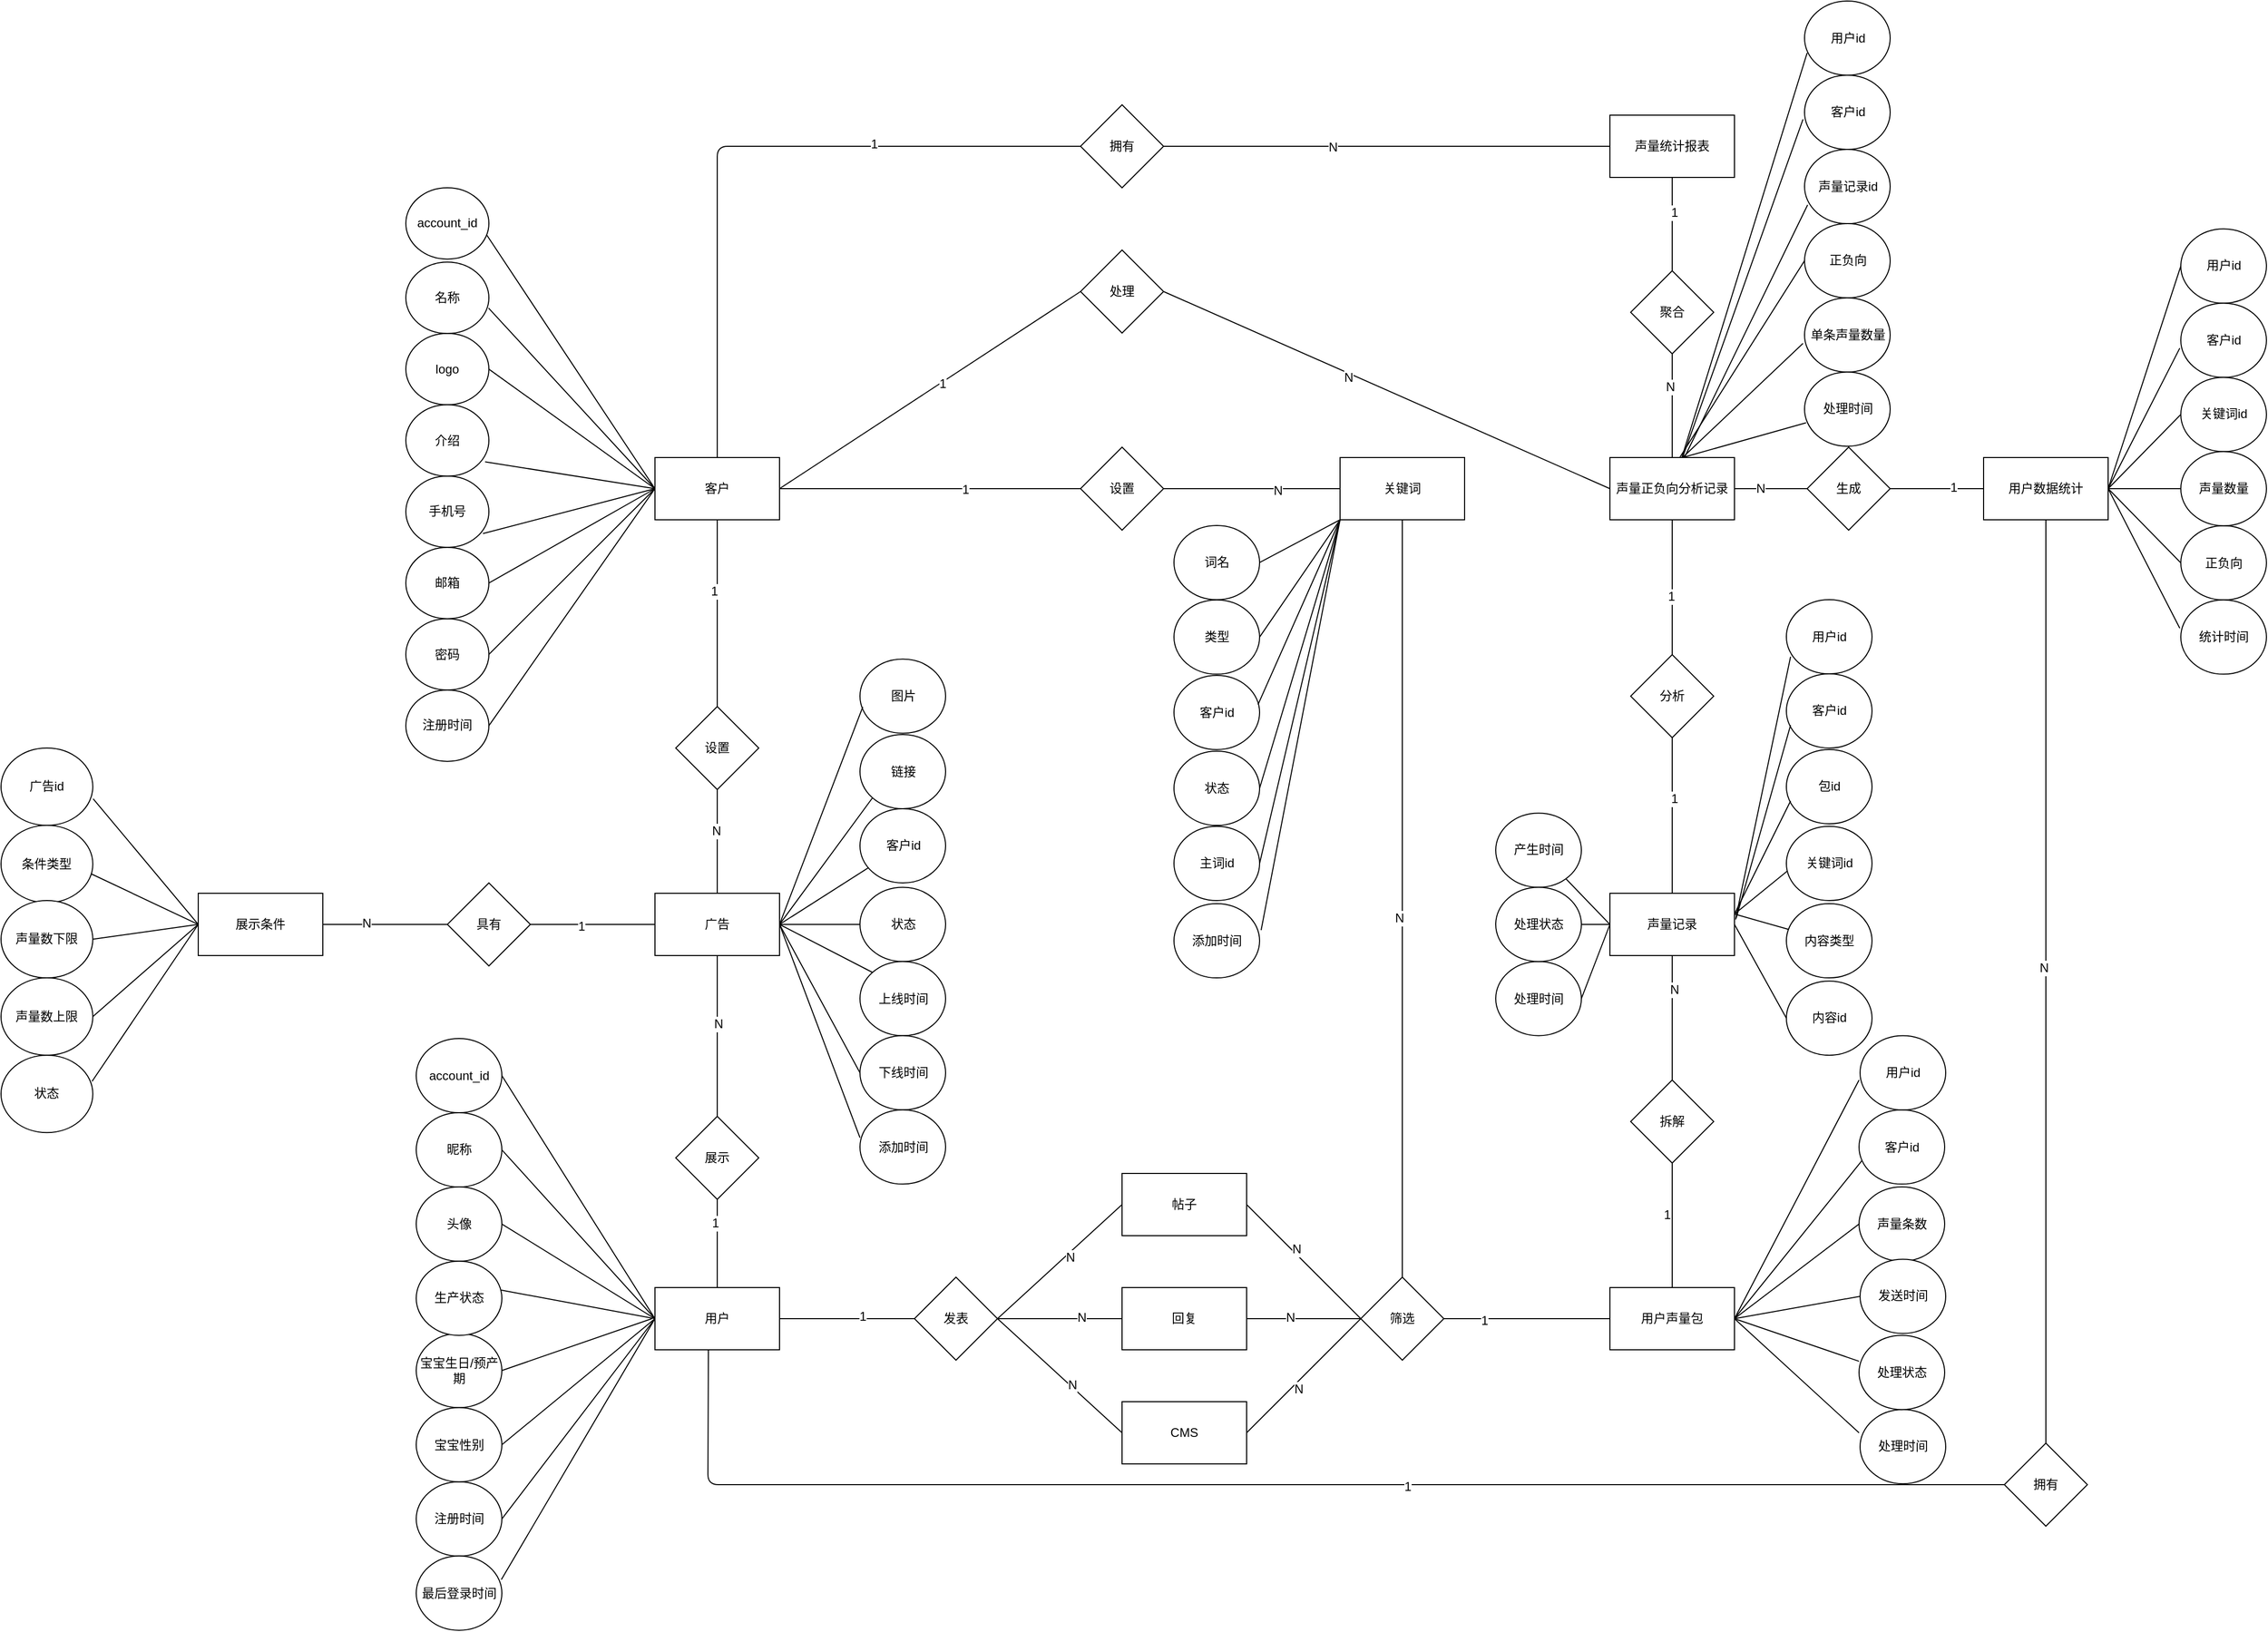 <mxfile version="12.7.6" type="github">
  <diagram id="C5RBs43oDa-KdzZeNtuy" name="Page-1">
    <mxGraphModel dx="2379" dy="1858" grid="1" gridSize="10" guides="1" tooltips="1" connect="1" arrows="1" fold="1" page="1" pageScale="1" pageWidth="827" pageHeight="1169" math="0" shadow="0">
      <root>
        <mxCell id="WIyWlLk6GJQsqaUBKTNV-0" />
        <mxCell id="WIyWlLk6GJQsqaUBKTNV-1" parent="WIyWlLk6GJQsqaUBKTNV-0" />
        <mxCell id="dVmutsHbmYvGbCXH2BlX-0" value="设置" style="rhombus;whiteSpace=wrap;html=1;" parent="WIyWlLk6GJQsqaUBKTNV-1" vertex="1">
          <mxGeometry x="490" y="110" width="80" height="80" as="geometry" />
        </mxCell>
        <mxCell id="dVmutsHbmYvGbCXH2BlX-1" value="客户" style="rounded=0;whiteSpace=wrap;html=1;" parent="WIyWlLk6GJQsqaUBKTNV-1" vertex="1">
          <mxGeometry x="80" y="120" width="120" height="60" as="geometry" />
        </mxCell>
        <mxCell id="dVmutsHbmYvGbCXH2BlX-2" value="关键词" style="rounded=0;whiteSpace=wrap;html=1;" parent="WIyWlLk6GJQsqaUBKTNV-1" vertex="1">
          <mxGeometry x="740" y="120" width="120" height="60" as="geometry" />
        </mxCell>
        <mxCell id="dVmutsHbmYvGbCXH2BlX-11" style="edgeStyle=orthogonalEdgeStyle;rounded=0;orthogonalLoop=1;jettySize=auto;html=1;entryX=0.5;entryY=0;entryDx=0;entryDy=0;strokeColor=none;exitX=0.5;exitY=1;exitDx=0;exitDy=0;" parent="WIyWlLk6GJQsqaUBKTNV-1" edge="1">
          <mxGeometry relative="1" as="geometry">
            <mxPoint x="800" y="390" as="sourcePoint" />
            <mxPoint x="800" y="540" as="targetPoint" />
          </mxGeometry>
        </mxCell>
        <mxCell id="dVmutsHbmYvGbCXH2BlX-9" value="" style="endArrow=none;html=1;entryX=0;entryY=0.5;entryDx=0;entryDy=0;exitX=1;exitY=0.5;exitDx=0;exitDy=0;" parent="WIyWlLk6GJQsqaUBKTNV-1" source="dVmutsHbmYvGbCXH2BlX-1" target="dVmutsHbmYvGbCXH2BlX-0" edge="1">
          <mxGeometry width="50" height="50" relative="1" as="geometry">
            <mxPoint x="180" y="170" as="sourcePoint" />
            <mxPoint x="230" y="120" as="targetPoint" />
          </mxGeometry>
        </mxCell>
        <mxCell id="dVmutsHbmYvGbCXH2BlX-19" value="1" style="text;html=1;align=center;verticalAlign=middle;resizable=0;points=[];labelBackgroundColor=#ffffff;" parent="dVmutsHbmYvGbCXH2BlX-9" vertex="1" connectable="0">
          <mxGeometry x="0.231" y="-1" relative="1" as="geometry">
            <mxPoint as="offset" />
          </mxGeometry>
        </mxCell>
        <mxCell id="dVmutsHbmYvGbCXH2BlX-24" value="用户" style="rounded=0;whiteSpace=wrap;html=1;" parent="WIyWlLk6GJQsqaUBKTNV-1" vertex="1">
          <mxGeometry x="80" y="920" width="120" height="60" as="geometry" />
        </mxCell>
        <mxCell id="dVmutsHbmYvGbCXH2BlX-25" value="帖子" style="rounded=0;whiteSpace=wrap;html=1;" parent="WIyWlLk6GJQsqaUBKTNV-1" vertex="1">
          <mxGeometry x="530" y="810" width="120" height="60" as="geometry" />
        </mxCell>
        <mxCell id="dVmutsHbmYvGbCXH2BlX-26" value="发表" style="rhombus;whiteSpace=wrap;html=1;" parent="WIyWlLk6GJQsqaUBKTNV-1" vertex="1">
          <mxGeometry x="330" y="910" width="80" height="80" as="geometry" />
        </mxCell>
        <mxCell id="dVmutsHbmYvGbCXH2BlX-27" value="" style="endArrow=none;html=1;exitX=1;exitY=0.5;exitDx=0;exitDy=0;entryX=0;entryY=0.5;entryDx=0;entryDy=0;" parent="WIyWlLk6GJQsqaUBKTNV-1" source="dVmutsHbmYvGbCXH2BlX-24" target="dVmutsHbmYvGbCXH2BlX-26" edge="1">
          <mxGeometry width="50" height="50" relative="1" as="geometry">
            <mxPoint x="390" y="610" as="sourcePoint" />
            <mxPoint x="440" y="560" as="targetPoint" />
          </mxGeometry>
        </mxCell>
        <mxCell id="dVmutsHbmYvGbCXH2BlX-46" value="1" style="text;html=1;align=center;verticalAlign=middle;resizable=0;points=[];labelBackgroundColor=#ffffff;" parent="dVmutsHbmYvGbCXH2BlX-27" vertex="1" connectable="0">
          <mxGeometry x="0.22" y="2" relative="1" as="geometry">
            <mxPoint as="offset" />
          </mxGeometry>
        </mxCell>
        <mxCell id="dVmutsHbmYvGbCXH2BlX-29" value="筛选" style="rhombus;whiteSpace=wrap;html=1;" parent="WIyWlLk6GJQsqaUBKTNV-1" vertex="1">
          <mxGeometry x="760" y="910" width="80" height="80" as="geometry" />
        </mxCell>
        <mxCell id="dVmutsHbmYvGbCXH2BlX-30" value="声量记录" style="rounded=0;whiteSpace=wrap;html=1;" parent="WIyWlLk6GJQsqaUBKTNV-1" vertex="1">
          <mxGeometry x="1000" y="540" width="120" height="60" as="geometry" />
        </mxCell>
        <mxCell id="dVmutsHbmYvGbCXH2BlX-33" value="回复" style="rounded=0;whiteSpace=wrap;html=1;" parent="WIyWlLk6GJQsqaUBKTNV-1" vertex="1">
          <mxGeometry x="530" y="920" width="120" height="60" as="geometry" />
        </mxCell>
        <mxCell id="dVmutsHbmYvGbCXH2BlX-34" value="CMS" style="rounded=0;whiteSpace=wrap;html=1;" parent="WIyWlLk6GJQsqaUBKTNV-1" vertex="1">
          <mxGeometry x="530" y="1030" width="120" height="60" as="geometry" />
        </mxCell>
        <mxCell id="dVmutsHbmYvGbCXH2BlX-41" value="用户声量包" style="rounded=0;whiteSpace=wrap;html=1;" parent="WIyWlLk6GJQsqaUBKTNV-1" vertex="1">
          <mxGeometry x="1000" y="920" width="120" height="60" as="geometry" />
        </mxCell>
        <mxCell id="dVmutsHbmYvGbCXH2BlX-42" value="" style="endArrow=none;html=1;entryX=0;entryY=0.5;entryDx=0;entryDy=0;" parent="WIyWlLk6GJQsqaUBKTNV-1" target="dVmutsHbmYvGbCXH2BlX-33" edge="1">
          <mxGeometry width="50" height="50" relative="1" as="geometry">
            <mxPoint x="410" y="950" as="sourcePoint" />
            <mxPoint x="610" y="860" as="targetPoint" />
          </mxGeometry>
        </mxCell>
        <mxCell id="dVmutsHbmYvGbCXH2BlX-48" value="N" style="text;html=1;align=center;verticalAlign=middle;resizable=0;points=[];labelBackgroundColor=#ffffff;" parent="dVmutsHbmYvGbCXH2BlX-42" vertex="1" connectable="0">
          <mxGeometry x="0.338" y="1" relative="1" as="geometry">
            <mxPoint as="offset" />
          </mxGeometry>
        </mxCell>
        <mxCell id="dVmutsHbmYvGbCXH2BlX-43" value="" style="endArrow=none;html=1;exitX=1;exitY=0.5;exitDx=0;exitDy=0;entryX=0;entryY=0.5;entryDx=0;entryDy=0;" parent="WIyWlLk6GJQsqaUBKTNV-1" source="dVmutsHbmYvGbCXH2BlX-26" target="dVmutsHbmYvGbCXH2BlX-34" edge="1">
          <mxGeometry width="50" height="50" relative="1" as="geometry">
            <mxPoint x="560" y="910" as="sourcePoint" />
            <mxPoint x="610" y="860" as="targetPoint" />
          </mxGeometry>
        </mxCell>
        <mxCell id="dVmutsHbmYvGbCXH2BlX-49" value="N" style="text;html=1;align=center;verticalAlign=middle;resizable=0;points=[];labelBackgroundColor=#ffffff;" parent="dVmutsHbmYvGbCXH2BlX-43" vertex="1" connectable="0">
          <mxGeometry x="0.18" y="2" relative="1" as="geometry">
            <mxPoint as="offset" />
          </mxGeometry>
        </mxCell>
        <mxCell id="dVmutsHbmYvGbCXH2BlX-45" value="" style="endArrow=none;html=1;exitX=1;exitY=0.5;exitDx=0;exitDy=0;entryX=0;entryY=0.5;entryDx=0;entryDy=0;" parent="WIyWlLk6GJQsqaUBKTNV-1" source="dVmutsHbmYvGbCXH2BlX-26" target="dVmutsHbmYvGbCXH2BlX-25" edge="1">
          <mxGeometry width="50" height="50" relative="1" as="geometry">
            <mxPoint x="560" y="910" as="sourcePoint" />
            <mxPoint x="610" y="860" as="targetPoint" />
          </mxGeometry>
        </mxCell>
        <mxCell id="dVmutsHbmYvGbCXH2BlX-47" value="N" style="text;html=1;align=center;verticalAlign=middle;resizable=0;points=[];labelBackgroundColor=#ffffff;" parent="dVmutsHbmYvGbCXH2BlX-45" vertex="1" connectable="0">
          <mxGeometry x="0.123" y="-3" relative="1" as="geometry">
            <mxPoint as="offset" />
          </mxGeometry>
        </mxCell>
        <mxCell id="dVmutsHbmYvGbCXH2BlX-51" value="" style="endArrow=none;html=1;exitX=1;exitY=0.5;exitDx=0;exitDy=0;entryX=0;entryY=0.5;entryDx=0;entryDy=0;" parent="WIyWlLk6GJQsqaUBKTNV-1" source="dVmutsHbmYvGbCXH2BlX-25" target="dVmutsHbmYvGbCXH2BlX-29" edge="1">
          <mxGeometry width="50" height="50" relative="1" as="geometry">
            <mxPoint x="680" y="890" as="sourcePoint" />
            <mxPoint x="730" y="840" as="targetPoint" />
          </mxGeometry>
        </mxCell>
        <mxCell id="dVmutsHbmYvGbCXH2BlX-54" value="N" style="text;html=1;align=center;verticalAlign=middle;resizable=0;points=[];labelBackgroundColor=#ffffff;" parent="dVmutsHbmYvGbCXH2BlX-51" vertex="1" connectable="0">
          <mxGeometry x="-0.186" y="4" relative="1" as="geometry">
            <mxPoint y="1" as="offset" />
          </mxGeometry>
        </mxCell>
        <mxCell id="dVmutsHbmYvGbCXH2BlX-52" value="" style="endArrow=none;html=1;exitX=1;exitY=0.5;exitDx=0;exitDy=0;" parent="WIyWlLk6GJQsqaUBKTNV-1" source="dVmutsHbmYvGbCXH2BlX-33" edge="1">
          <mxGeometry width="50" height="50" relative="1" as="geometry">
            <mxPoint x="560" y="910" as="sourcePoint" />
            <mxPoint x="760" y="950" as="targetPoint" />
          </mxGeometry>
        </mxCell>
        <mxCell id="dVmutsHbmYvGbCXH2BlX-55" value="N" style="text;html=1;align=center;verticalAlign=middle;resizable=0;points=[];labelBackgroundColor=#ffffff;" parent="dVmutsHbmYvGbCXH2BlX-52" vertex="1" connectable="0">
          <mxGeometry x="-0.232" y="1" relative="1" as="geometry">
            <mxPoint as="offset" />
          </mxGeometry>
        </mxCell>
        <mxCell id="dVmutsHbmYvGbCXH2BlX-53" value="" style="endArrow=none;html=1;exitX=1;exitY=0.5;exitDx=0;exitDy=0;entryX=0;entryY=0.5;entryDx=0;entryDy=0;" parent="WIyWlLk6GJQsqaUBKTNV-1" source="dVmutsHbmYvGbCXH2BlX-34" target="dVmutsHbmYvGbCXH2BlX-29" edge="1">
          <mxGeometry width="50" height="50" relative="1" as="geometry">
            <mxPoint x="560" y="910" as="sourcePoint" />
            <mxPoint x="720" y="960" as="targetPoint" />
          </mxGeometry>
        </mxCell>
        <mxCell id="dVmutsHbmYvGbCXH2BlX-56" value="N" style="text;html=1;align=center;verticalAlign=middle;resizable=0;points=[];labelBackgroundColor=#ffffff;" parent="dVmutsHbmYvGbCXH2BlX-53" vertex="1" connectable="0">
          <mxGeometry x="-0.164" y="-5" relative="1" as="geometry">
            <mxPoint as="offset" />
          </mxGeometry>
        </mxCell>
        <mxCell id="dVmutsHbmYvGbCXH2BlX-57" value="" style="endArrow=none;html=1;exitX=1;exitY=0.5;exitDx=0;exitDy=0;" parent="WIyWlLk6GJQsqaUBKTNV-1" source="dVmutsHbmYvGbCXH2BlX-29" target="dVmutsHbmYvGbCXH2BlX-41" edge="1">
          <mxGeometry width="50" height="50" relative="1" as="geometry">
            <mxPoint x="560" y="910" as="sourcePoint" />
            <mxPoint x="610" y="860" as="targetPoint" />
          </mxGeometry>
        </mxCell>
        <mxCell id="dVmutsHbmYvGbCXH2BlX-58" value="1" style="text;html=1;align=center;verticalAlign=middle;resizable=0;points=[];labelBackgroundColor=#ffffff;" parent="dVmutsHbmYvGbCXH2BlX-57" vertex="1" connectable="0">
          <mxGeometry x="-0.518" y="-2" relative="1" as="geometry">
            <mxPoint as="offset" />
          </mxGeometry>
        </mxCell>
        <mxCell id="dVmutsHbmYvGbCXH2BlX-59" value="拆解" style="rhombus;whiteSpace=wrap;html=1;" parent="WIyWlLk6GJQsqaUBKTNV-1" vertex="1">
          <mxGeometry x="1020" y="720" width="80" height="80" as="geometry" />
        </mxCell>
        <mxCell id="dVmutsHbmYvGbCXH2BlX-60" value="" style="endArrow=none;html=1;exitX=0.5;exitY=0;exitDx=0;exitDy=0;entryX=0.5;entryY=1;entryDx=0;entryDy=0;" parent="WIyWlLk6GJQsqaUBKTNV-1" source="dVmutsHbmYvGbCXH2BlX-41" target="dVmutsHbmYvGbCXH2BlX-59" edge="1">
          <mxGeometry width="50" height="50" relative="1" as="geometry">
            <mxPoint x="560" y="790" as="sourcePoint" />
            <mxPoint x="610" y="740" as="targetPoint" />
          </mxGeometry>
        </mxCell>
        <mxCell id="dVmutsHbmYvGbCXH2BlX-66" value="1" style="text;html=1;align=center;verticalAlign=middle;resizable=0;points=[];labelBackgroundColor=#ffffff;" parent="dVmutsHbmYvGbCXH2BlX-60" vertex="1" connectable="0">
          <mxGeometry x="0.179" y="5" relative="1" as="geometry">
            <mxPoint as="offset" />
          </mxGeometry>
        </mxCell>
        <mxCell id="dVmutsHbmYvGbCXH2BlX-61" value="" style="endArrow=none;html=1;exitX=0.5;exitY=0;exitDx=0;exitDy=0;entryX=0.5;entryY=1;entryDx=0;entryDy=0;" parent="WIyWlLk6GJQsqaUBKTNV-1" source="dVmutsHbmYvGbCXH2BlX-59" target="dVmutsHbmYvGbCXH2BlX-30" edge="1">
          <mxGeometry width="50" height="50" relative="1" as="geometry">
            <mxPoint x="560" y="790" as="sourcePoint" />
            <mxPoint x="970" y="601" as="targetPoint" />
          </mxGeometry>
        </mxCell>
        <mxCell id="dVmutsHbmYvGbCXH2BlX-65" value="N" style="text;html=1;align=center;verticalAlign=middle;resizable=0;points=[];labelBackgroundColor=#ffffff;" parent="dVmutsHbmYvGbCXH2BlX-61" vertex="1" connectable="0">
          <mxGeometry x="0.462" y="-2" relative="1" as="geometry">
            <mxPoint as="offset" />
          </mxGeometry>
        </mxCell>
        <mxCell id="dVmutsHbmYvGbCXH2BlX-67" value="广告" style="rounded=0;whiteSpace=wrap;html=1;" parent="WIyWlLk6GJQsqaUBKTNV-1" vertex="1">
          <mxGeometry x="80" y="540" width="120" height="60" as="geometry" />
        </mxCell>
        <mxCell id="dVmutsHbmYvGbCXH2BlX-68" value="设置" style="rhombus;whiteSpace=wrap;html=1;" parent="WIyWlLk6GJQsqaUBKTNV-1" vertex="1">
          <mxGeometry x="100" y="360" width="80" height="80" as="geometry" />
        </mxCell>
        <mxCell id="dVmutsHbmYvGbCXH2BlX-70" value="" style="endArrow=none;html=1;entryX=0.5;entryY=1;entryDx=0;entryDy=0;exitX=0.5;exitY=0;exitDx=0;exitDy=0;" parent="WIyWlLk6GJQsqaUBKTNV-1" source="dVmutsHbmYvGbCXH2BlX-68" target="dVmutsHbmYvGbCXH2BlX-1" edge="1">
          <mxGeometry width="50" height="50" relative="1" as="geometry">
            <mxPoint x="560" y="410" as="sourcePoint" />
            <mxPoint x="610" y="360" as="targetPoint" />
          </mxGeometry>
        </mxCell>
        <mxCell id="dVmutsHbmYvGbCXH2BlX-84" value="1" style="text;html=1;align=center;verticalAlign=middle;resizable=0;points=[];labelBackgroundColor=#ffffff;" parent="dVmutsHbmYvGbCXH2BlX-70" vertex="1" connectable="0">
          <mxGeometry x="0.233" y="3" relative="1" as="geometry">
            <mxPoint as="offset" />
          </mxGeometry>
        </mxCell>
        <mxCell id="dVmutsHbmYvGbCXH2BlX-71" value="" style="endArrow=none;html=1;entryX=0.5;entryY=1;entryDx=0;entryDy=0;exitX=0.5;exitY=0;exitDx=0;exitDy=0;" parent="WIyWlLk6GJQsqaUBKTNV-1" source="dVmutsHbmYvGbCXH2BlX-67" target="dVmutsHbmYvGbCXH2BlX-68" edge="1">
          <mxGeometry width="50" height="50" relative="1" as="geometry">
            <mxPoint x="560" y="660" as="sourcePoint" />
            <mxPoint x="610" y="610" as="targetPoint" />
            <Array as="points">
              <mxPoint x="140" y="490" />
            </Array>
          </mxGeometry>
        </mxCell>
        <mxCell id="dVmutsHbmYvGbCXH2BlX-86" value="N" style="text;html=1;align=center;verticalAlign=middle;resizable=0;points=[];labelBackgroundColor=#ffffff;" parent="dVmutsHbmYvGbCXH2BlX-71" vertex="1" connectable="0">
          <mxGeometry x="0.2" y="1" relative="1" as="geometry">
            <mxPoint as="offset" />
          </mxGeometry>
        </mxCell>
        <mxCell id="dVmutsHbmYvGbCXH2BlX-74" value="声量正负向分析记录" style="rounded=0;whiteSpace=wrap;html=1;" parent="WIyWlLk6GJQsqaUBKTNV-1" vertex="1">
          <mxGeometry x="1000" y="120" width="120" height="60" as="geometry" />
        </mxCell>
        <mxCell id="dVmutsHbmYvGbCXH2BlX-75" value="分析" style="rhombus;whiteSpace=wrap;html=1;" parent="WIyWlLk6GJQsqaUBKTNV-1" vertex="1">
          <mxGeometry x="1020" y="310" width="80" height="80" as="geometry" />
        </mxCell>
        <mxCell id="dVmutsHbmYvGbCXH2BlX-79" value="" style="endArrow=none;html=1;entryX=0.5;entryY=1;entryDx=0;entryDy=0;exitX=0.5;exitY=0;exitDx=0;exitDy=0;" parent="WIyWlLk6GJQsqaUBKTNV-1" source="dVmutsHbmYvGbCXH2BlX-75" target="dVmutsHbmYvGbCXH2BlX-74" edge="1">
          <mxGeometry width="50" height="50" relative="1" as="geometry">
            <mxPoint x="1060" y="300" as="sourcePoint" />
            <mxPoint x="610" y="330" as="targetPoint" />
          </mxGeometry>
        </mxCell>
        <mxCell id="dVmutsHbmYvGbCXH2BlX-94" value="1" style="text;html=1;align=center;verticalAlign=middle;resizable=0;points=[];labelBackgroundColor=#ffffff;" parent="dVmutsHbmYvGbCXH2BlX-79" vertex="1" connectable="0">
          <mxGeometry x="-0.139" y="1" relative="1" as="geometry">
            <mxPoint as="offset" />
          </mxGeometry>
        </mxCell>
        <mxCell id="dVmutsHbmYvGbCXH2BlX-80" value="" style="endArrow=none;html=1;entryX=0.5;entryY=1;entryDx=0;entryDy=0;exitX=0.5;exitY=0;exitDx=0;exitDy=0;" parent="WIyWlLk6GJQsqaUBKTNV-1" source="dVmutsHbmYvGbCXH2BlX-30" target="dVmutsHbmYvGbCXH2BlX-75" edge="1">
          <mxGeometry width="50" height="50" relative="1" as="geometry">
            <mxPoint x="1060" y="530" as="sourcePoint" />
            <mxPoint x="610" y="330" as="targetPoint" />
          </mxGeometry>
        </mxCell>
        <mxCell id="dVmutsHbmYvGbCXH2BlX-93" value="1" style="text;html=1;align=center;verticalAlign=middle;resizable=0;points=[];labelBackgroundColor=#ffffff;" parent="dVmutsHbmYvGbCXH2BlX-80" vertex="1" connectable="0">
          <mxGeometry x="0.213" y="-2" relative="1" as="geometry">
            <mxPoint as="offset" />
          </mxGeometry>
        </mxCell>
        <mxCell id="dVmutsHbmYvGbCXH2BlX-81" value="声量统计报表" style="rounded=0;whiteSpace=wrap;html=1;" parent="WIyWlLk6GJQsqaUBKTNV-1" vertex="1">
          <mxGeometry x="1000" y="-210" width="120" height="60" as="geometry" />
        </mxCell>
        <mxCell id="dVmutsHbmYvGbCXH2BlX-95" value="聚合" style="rhombus;whiteSpace=wrap;html=1;" parent="WIyWlLk6GJQsqaUBKTNV-1" vertex="1">
          <mxGeometry x="1020" y="-60" width="80" height="80" as="geometry" />
        </mxCell>
        <mxCell id="dVmutsHbmYvGbCXH2BlX-96" value="" style="endArrow=none;html=1;entryX=0.5;entryY=1;entryDx=0;entryDy=0;exitX=0.5;exitY=0;exitDx=0;exitDy=0;" parent="WIyWlLk6GJQsqaUBKTNV-1" source="dVmutsHbmYvGbCXH2BlX-95" target="dVmutsHbmYvGbCXH2BlX-81" edge="1">
          <mxGeometry width="50" height="50" relative="1" as="geometry">
            <mxPoint x="1060" y="-70" as="sourcePoint" />
            <mxPoint x="630" y="-40" as="targetPoint" />
          </mxGeometry>
        </mxCell>
        <mxCell id="dVmutsHbmYvGbCXH2BlX-99" value="1" style="text;html=1;align=center;verticalAlign=middle;resizable=0;points=[];labelBackgroundColor=#ffffff;" parent="dVmutsHbmYvGbCXH2BlX-96" vertex="1" connectable="0">
          <mxGeometry x="0.244" y="-2" relative="1" as="geometry">
            <mxPoint as="offset" />
          </mxGeometry>
        </mxCell>
        <mxCell id="dVmutsHbmYvGbCXH2BlX-97" value="" style="endArrow=none;html=1;entryX=0.5;entryY=1;entryDx=0;entryDy=0;exitX=0.5;exitY=0;exitDx=0;exitDy=0;" parent="WIyWlLk6GJQsqaUBKTNV-1" source="dVmutsHbmYvGbCXH2BlX-74" target="dVmutsHbmYvGbCXH2BlX-95" edge="1">
          <mxGeometry width="50" height="50" relative="1" as="geometry">
            <mxPoint x="580" y="10" as="sourcePoint" />
            <mxPoint x="630" y="-40" as="targetPoint" />
          </mxGeometry>
        </mxCell>
        <mxCell id="dVmutsHbmYvGbCXH2BlX-98" value="N" style="text;html=1;align=center;verticalAlign=middle;resizable=0;points=[];labelBackgroundColor=#ffffff;" parent="dVmutsHbmYvGbCXH2BlX-97" vertex="1" connectable="0">
          <mxGeometry x="0.36" y="2" relative="1" as="geometry">
            <mxPoint as="offset" />
          </mxGeometry>
        </mxCell>
        <mxCell id="dVmutsHbmYvGbCXH2BlX-100" value="拥有" style="rhombus;whiteSpace=wrap;html=1;" parent="WIyWlLk6GJQsqaUBKTNV-1" vertex="1">
          <mxGeometry x="490" y="-220" width="80" height="80" as="geometry" />
        </mxCell>
        <mxCell id="dVmutsHbmYvGbCXH2BlX-101" value="" style="endArrow=none;html=1;entryX=0;entryY=0.5;entryDx=0;entryDy=0;exitX=1;exitY=0.5;exitDx=0;exitDy=0;" parent="WIyWlLk6GJQsqaUBKTNV-1" source="dVmutsHbmYvGbCXH2BlX-100" target="dVmutsHbmYvGbCXH2BlX-81" edge="1">
          <mxGeometry width="50" height="50" relative="1" as="geometry">
            <mxPoint x="580" y="10" as="sourcePoint" />
            <mxPoint x="630" y="-40" as="targetPoint" />
          </mxGeometry>
        </mxCell>
        <mxCell id="-rTLP-rK4vmZMO-WSR2V-5" value="N" style="text;html=1;align=center;verticalAlign=middle;resizable=0;points=[];labelBackgroundColor=#ffffff;" parent="dVmutsHbmYvGbCXH2BlX-101" vertex="1" connectable="0">
          <mxGeometry x="-0.243" y="-1" relative="1" as="geometry">
            <mxPoint as="offset" />
          </mxGeometry>
        </mxCell>
        <mxCell id="dVmutsHbmYvGbCXH2BlX-102" value="" style="endArrow=none;html=1;exitX=0.5;exitY=0;exitDx=0;exitDy=0;entryX=0;entryY=0.5;entryDx=0;entryDy=0;" parent="WIyWlLk6GJQsqaUBKTNV-1" source="dVmutsHbmYvGbCXH2BlX-1" target="dVmutsHbmYvGbCXH2BlX-100" edge="1">
          <mxGeometry width="50" height="50" relative="1" as="geometry">
            <mxPoint x="580" y="10" as="sourcePoint" />
            <mxPoint x="480" y="-40" as="targetPoint" />
            <Array as="points">
              <mxPoint x="140" y="-180" />
            </Array>
          </mxGeometry>
        </mxCell>
        <mxCell id="-rTLP-rK4vmZMO-WSR2V-4" value="1" style="text;html=1;align=center;verticalAlign=middle;resizable=0;points=[];labelBackgroundColor=#ffffff;" parent="dVmutsHbmYvGbCXH2BlX-102" vertex="1" connectable="0">
          <mxGeometry x="0.387" y="2" relative="1" as="geometry">
            <mxPoint as="offset" />
          </mxGeometry>
        </mxCell>
        <mxCell id="dVmutsHbmYvGbCXH2BlX-103" value="" style="endArrow=none;html=1;entryX=0;entryY=0.5;entryDx=0;entryDy=0;" parent="WIyWlLk6GJQsqaUBKTNV-1" target="dVmutsHbmYvGbCXH2BlX-104" edge="1">
          <mxGeometry width="50" height="50" relative="1" as="geometry">
            <mxPoint x="200" y="150" as="sourcePoint" />
            <mxPoint x="250" y="100" as="targetPoint" />
          </mxGeometry>
        </mxCell>
        <mxCell id="-rTLP-rK4vmZMO-WSR2V-6" value="1" style="text;html=1;align=center;verticalAlign=middle;resizable=0;points=[];labelBackgroundColor=#ffffff;" parent="dVmutsHbmYvGbCXH2BlX-103" vertex="1" connectable="0">
          <mxGeometry x="0.076" y="-1" relative="1" as="geometry">
            <mxPoint as="offset" />
          </mxGeometry>
        </mxCell>
        <mxCell id="dVmutsHbmYvGbCXH2BlX-104" value="处理" style="rhombus;whiteSpace=wrap;html=1;" parent="WIyWlLk6GJQsqaUBKTNV-1" vertex="1">
          <mxGeometry x="490" y="-80" width="80" height="80" as="geometry" />
        </mxCell>
        <mxCell id="dVmutsHbmYvGbCXH2BlX-105" value="" style="endArrow=none;html=1;entryX=0;entryY=0.5;entryDx=0;entryDy=0;exitX=1;exitY=0.5;exitDx=0;exitDy=0;" parent="WIyWlLk6GJQsqaUBKTNV-1" source="dVmutsHbmYvGbCXH2BlX-104" target="dVmutsHbmYvGbCXH2BlX-74" edge="1">
          <mxGeometry width="50" height="50" relative="1" as="geometry">
            <mxPoint x="580" y="130" as="sourcePoint" />
            <mxPoint x="630" y="80" as="targetPoint" />
          </mxGeometry>
        </mxCell>
        <mxCell id="-rTLP-rK4vmZMO-WSR2V-7" value="N" style="text;html=1;align=center;verticalAlign=middle;resizable=0;points=[];labelBackgroundColor=#ffffff;" parent="dVmutsHbmYvGbCXH2BlX-105" vertex="1" connectable="0">
          <mxGeometry x="-0.166" y="-4" relative="1" as="geometry">
            <mxPoint as="offset" />
          </mxGeometry>
        </mxCell>
        <mxCell id="dVmutsHbmYvGbCXH2BlX-106" value="用户数据统计" style="rounded=0;whiteSpace=wrap;html=1;" parent="WIyWlLk6GJQsqaUBKTNV-1" vertex="1">
          <mxGeometry x="1360" y="120" width="120" height="60" as="geometry" />
        </mxCell>
        <mxCell id="dVmutsHbmYvGbCXH2BlX-107" value="生成" style="rhombus;whiteSpace=wrap;html=1;" parent="WIyWlLk6GJQsqaUBKTNV-1" vertex="1">
          <mxGeometry x="1190" y="110" width="80" height="80" as="geometry" />
        </mxCell>
        <mxCell id="dVmutsHbmYvGbCXH2BlX-108" value="" style="endArrow=none;html=1;exitX=1;exitY=0.5;exitDx=0;exitDy=0;" parent="WIyWlLk6GJQsqaUBKTNV-1" source="dVmutsHbmYvGbCXH2BlX-107" target="dVmutsHbmYvGbCXH2BlX-106" edge="1">
          <mxGeometry width="50" height="50" relative="1" as="geometry">
            <mxPoint x="960" y="130" as="sourcePoint" />
            <mxPoint x="1010" y="80" as="targetPoint" />
          </mxGeometry>
        </mxCell>
        <mxCell id="dVmutsHbmYvGbCXH2BlX-112" value="1" style="text;html=1;align=center;verticalAlign=middle;resizable=0;points=[];labelBackgroundColor=#ffffff;" parent="dVmutsHbmYvGbCXH2BlX-108" vertex="1" connectable="0">
          <mxGeometry x="0.339" y="1" relative="1" as="geometry">
            <mxPoint as="offset" />
          </mxGeometry>
        </mxCell>
        <mxCell id="dVmutsHbmYvGbCXH2BlX-110" value="" style="endArrow=none;html=1;entryX=0;entryY=0.5;entryDx=0;entryDy=0;exitX=1;exitY=0.5;exitDx=0;exitDy=0;" parent="WIyWlLk6GJQsqaUBKTNV-1" source="dVmutsHbmYvGbCXH2BlX-74" target="dVmutsHbmYvGbCXH2BlX-107" edge="1">
          <mxGeometry width="50" height="50" relative="1" as="geometry">
            <mxPoint x="960" y="130" as="sourcePoint" />
            <mxPoint x="1010" y="80" as="targetPoint" />
          </mxGeometry>
        </mxCell>
        <mxCell id="dVmutsHbmYvGbCXH2BlX-111" value="N" style="text;html=1;align=center;verticalAlign=middle;resizable=0;points=[];labelBackgroundColor=#ffffff;" parent="dVmutsHbmYvGbCXH2BlX-110" vertex="1" connectable="0">
          <mxGeometry x="-0.307" relative="1" as="geometry">
            <mxPoint as="offset" />
          </mxGeometry>
        </mxCell>
        <mxCell id="-rTLP-rK4vmZMO-WSR2V-2" value="" style="endArrow=none;html=1;exitX=1;exitY=0.5;exitDx=0;exitDy=0;entryX=0;entryY=0.5;entryDx=0;entryDy=0;" parent="WIyWlLk6GJQsqaUBKTNV-1" source="dVmutsHbmYvGbCXH2BlX-0" target="dVmutsHbmYvGbCXH2BlX-2" edge="1">
          <mxGeometry width="50" height="50" relative="1" as="geometry">
            <mxPoint x="590" y="80" as="sourcePoint" />
            <mxPoint x="640" y="30" as="targetPoint" />
          </mxGeometry>
        </mxCell>
        <mxCell id="-rTLP-rK4vmZMO-WSR2V-3" value="N" style="text;html=1;align=center;verticalAlign=middle;resizable=0;points=[];labelBackgroundColor=#ffffff;" parent="-rTLP-rK4vmZMO-WSR2V-2" vertex="1" connectable="0">
          <mxGeometry x="0.291" y="-2" relative="1" as="geometry">
            <mxPoint as="offset" />
          </mxGeometry>
        </mxCell>
        <mxCell id="-rTLP-rK4vmZMO-WSR2V-33" value="展示条件" style="rounded=0;whiteSpace=wrap;html=1;" parent="WIyWlLk6GJQsqaUBKTNV-1" vertex="1">
          <mxGeometry x="-360" y="540" width="120" height="60" as="geometry" />
        </mxCell>
        <mxCell id="-rTLP-rK4vmZMO-WSR2V-34" value="具有" style="rhombus;whiteSpace=wrap;html=1;" parent="WIyWlLk6GJQsqaUBKTNV-1" vertex="1">
          <mxGeometry x="-120" y="530" width="80" height="80" as="geometry" />
        </mxCell>
        <mxCell id="-rTLP-rK4vmZMO-WSR2V-35" value="" style="endArrow=none;html=1;entryX=0;entryY=0.5;entryDx=0;entryDy=0;exitX=1;exitY=0.5;exitDx=0;exitDy=0;" parent="WIyWlLk6GJQsqaUBKTNV-1" source="-rTLP-rK4vmZMO-WSR2V-34" target="dVmutsHbmYvGbCXH2BlX-67" edge="1">
          <mxGeometry width="50" height="50" relative="1" as="geometry">
            <mxPoint x="20" y="690" as="sourcePoint" />
            <mxPoint x="70" y="640" as="targetPoint" />
          </mxGeometry>
        </mxCell>
        <mxCell id="-rTLP-rK4vmZMO-WSR2V-40" value="1" style="text;html=1;align=center;verticalAlign=middle;resizable=0;points=[];labelBackgroundColor=#ffffff;" parent="-rTLP-rK4vmZMO-WSR2V-35" vertex="1" connectable="0">
          <mxGeometry x="-0.192" y="-2" relative="1" as="geometry">
            <mxPoint as="offset" />
          </mxGeometry>
        </mxCell>
        <mxCell id="-rTLP-rK4vmZMO-WSR2V-36" value="" style="endArrow=none;html=1;exitX=1;exitY=0.5;exitDx=0;exitDy=0;entryX=0;entryY=0.5;entryDx=0;entryDy=0;" parent="WIyWlLk6GJQsqaUBKTNV-1" source="-rTLP-rK4vmZMO-WSR2V-33" target="-rTLP-rK4vmZMO-WSR2V-34" edge="1">
          <mxGeometry width="50" height="50" relative="1" as="geometry">
            <mxPoint x="20" y="690" as="sourcePoint" />
            <mxPoint x="70" y="640" as="targetPoint" />
          </mxGeometry>
        </mxCell>
        <mxCell id="-rTLP-rK4vmZMO-WSR2V-41" value="N" style="text;html=1;align=center;verticalAlign=middle;resizable=0;points=[];labelBackgroundColor=#ffffff;" parent="-rTLP-rK4vmZMO-WSR2V-36" vertex="1" connectable="0">
          <mxGeometry x="-0.308" y="1" relative="1" as="geometry">
            <mxPoint as="offset" />
          </mxGeometry>
        </mxCell>
        <mxCell id="-rTLP-rK4vmZMO-WSR2V-37" value="展示" style="rhombus;whiteSpace=wrap;html=1;" parent="WIyWlLk6GJQsqaUBKTNV-1" vertex="1">
          <mxGeometry x="100" y="755" width="80" height="80" as="geometry" />
        </mxCell>
        <mxCell id="-rTLP-rK4vmZMO-WSR2V-38" value="" style="endArrow=none;html=1;entryX=0.5;entryY=1;entryDx=0;entryDy=0;" parent="WIyWlLk6GJQsqaUBKTNV-1" source="-rTLP-rK4vmZMO-WSR2V-37" target="dVmutsHbmYvGbCXH2BlX-67" edge="1">
          <mxGeometry width="50" height="50" relative="1" as="geometry">
            <mxPoint x="-200" y="840" as="sourcePoint" />
            <mxPoint x="-150" y="790" as="targetPoint" />
          </mxGeometry>
        </mxCell>
        <mxCell id="-rTLP-rK4vmZMO-WSR2V-49" value="N" style="text;html=1;align=center;verticalAlign=middle;resizable=0;points=[];labelBackgroundColor=#ffffff;" parent="-rTLP-rK4vmZMO-WSR2V-38" vertex="1" connectable="0">
          <mxGeometry x="0.154" y="-1" relative="1" as="geometry">
            <mxPoint as="offset" />
          </mxGeometry>
        </mxCell>
        <mxCell id="-rTLP-rK4vmZMO-WSR2V-46" value="" style="endArrow=none;html=1;exitX=0.5;exitY=0;exitDx=0;exitDy=0;entryX=0.5;entryY=1;entryDx=0;entryDy=0;" parent="WIyWlLk6GJQsqaUBKTNV-1" source="dVmutsHbmYvGbCXH2BlX-24" target="-rTLP-rK4vmZMO-WSR2V-37" edge="1">
          <mxGeometry width="50" height="50" relative="1" as="geometry">
            <mxPoint x="-200" y="840" as="sourcePoint" />
            <mxPoint x="-150" y="790" as="targetPoint" />
          </mxGeometry>
        </mxCell>
        <mxCell id="-rTLP-rK4vmZMO-WSR2V-50" value="1" style="text;html=1;align=center;verticalAlign=middle;resizable=0;points=[];labelBackgroundColor=#ffffff;" parent="-rTLP-rK4vmZMO-WSR2V-46" vertex="1" connectable="0">
          <mxGeometry x="0.472" y="2" relative="1" as="geometry">
            <mxPoint as="offset" />
          </mxGeometry>
        </mxCell>
        <mxCell id="-rTLP-rK4vmZMO-WSR2V-9" value="logo" style="ellipse;whiteSpace=wrap;html=1;" parent="WIyWlLk6GJQsqaUBKTNV-1" vertex="1">
          <mxGeometry x="-160" y="0.418" width="80" height="68.732" as="geometry" />
        </mxCell>
        <mxCell id="-rTLP-rK4vmZMO-WSR2V-10" value="名称" style="ellipse;whiteSpace=wrap;html=1;" parent="WIyWlLk6GJQsqaUBKTNV-1" vertex="1">
          <mxGeometry x="-160" y="-68.316" width="80" height="68.732" as="geometry" />
        </mxCell>
        <mxCell id="-rTLP-rK4vmZMO-WSR2V-11" value="密码" style="ellipse;whiteSpace=wrap;html=1;" parent="WIyWlLk6GJQsqaUBKTNV-1" vertex="1">
          <mxGeometry x="-160" y="275.354" width="80" height="68.732" as="geometry" />
        </mxCell>
        <mxCell id="-rTLP-rK4vmZMO-WSR2V-12" value="手机号" style="ellipse;whiteSpace=wrap;html=1;" parent="WIyWlLk6GJQsqaUBKTNV-1" vertex="1">
          <mxGeometry x="-160" y="137.886" width="80" height="68.732" as="geometry" />
        </mxCell>
        <mxCell id="-rTLP-rK4vmZMO-WSR2V-13" value="邮箱" style="ellipse;whiteSpace=wrap;html=1;" parent="WIyWlLk6GJQsqaUBKTNV-1" vertex="1">
          <mxGeometry x="-160" y="206.62" width="80" height="68.732" as="geometry" />
        </mxCell>
        <mxCell id="-rTLP-rK4vmZMO-WSR2V-14" value="介绍" style="ellipse;whiteSpace=wrap;html=1;" parent="WIyWlLk6GJQsqaUBKTNV-1" vertex="1">
          <mxGeometry x="-160" y="69.152" width="80" height="68.732" as="geometry" />
        </mxCell>
        <mxCell id="-rTLP-rK4vmZMO-WSR2V-15" value="注册时间" style="ellipse;whiteSpace=wrap;html=1;" parent="WIyWlLk6GJQsqaUBKTNV-1" vertex="1">
          <mxGeometry x="-160" y="344.088" width="80" height="68.732" as="geometry" />
        </mxCell>
        <mxCell id="-rTLP-rK4vmZMO-WSR2V-16" value="account_id" style="ellipse;whiteSpace=wrap;html=1;" parent="WIyWlLk6GJQsqaUBKTNV-1" vertex="1">
          <mxGeometry x="-160" y="-140" width="80" height="68.732" as="geometry" />
        </mxCell>
        <mxCell id="-rTLP-rK4vmZMO-WSR2V-17" value="" style="endArrow=none;html=1;entryX=0.971;entryY=0.656;entryDx=0;entryDy=0;entryPerimeter=0;exitX=0;exitY=0.5;exitDx=0;exitDy=0;" parent="WIyWlLk6GJQsqaUBKTNV-1" source="dVmutsHbmYvGbCXH2BlX-1" target="-rTLP-rK4vmZMO-WSR2V-16" edge="1">
          <mxGeometry width="50" height="50" relative="1" as="geometry">
            <mxPoint x="-40" y="69.155" as="sourcePoint" />
            <mxPoint x="-6.667" y="26.197" as="targetPoint" />
          </mxGeometry>
        </mxCell>
        <mxCell id="-rTLP-rK4vmZMO-WSR2V-18" value="" style="endArrow=none;html=1;entryX=0.996;entryY=0.644;entryDx=0;entryDy=0;entryPerimeter=0;" parent="WIyWlLk6GJQsqaUBKTNV-1" target="-rTLP-rK4vmZMO-WSR2V-10" edge="1">
          <mxGeometry width="50" height="50" relative="1" as="geometry">
            <mxPoint x="80" y="150" as="sourcePoint" />
            <mxPoint x="-73.333" y="0.423" as="targetPoint" />
          </mxGeometry>
        </mxCell>
        <mxCell id="-rTLP-rK4vmZMO-WSR2V-20" value="" style="endArrow=none;html=1;entryX=0;entryY=0.5;entryDx=0;entryDy=0;exitX=1;exitY=0.5;exitDx=0;exitDy=0;" parent="WIyWlLk6GJQsqaUBKTNV-1" source="-rTLP-rK4vmZMO-WSR2V-9" target="dVmutsHbmYvGbCXH2BlX-1" edge="1">
          <mxGeometry width="50" height="50" relative="1" as="geometry">
            <mxPoint x="-80" y="68.296" as="sourcePoint" />
            <mxPoint x="-6.667" y="163.662" as="targetPoint" />
          </mxGeometry>
        </mxCell>
        <mxCell id="-rTLP-rK4vmZMO-WSR2V-21" value="" style="endArrow=none;html=1;exitX=0.954;exitY=0.8;exitDx=0;exitDy=0;exitPerimeter=0;" parent="WIyWlLk6GJQsqaUBKTNV-1" source="-rTLP-rK4vmZMO-WSR2V-14" edge="1">
          <mxGeometry width="50" height="50" relative="1" as="geometry">
            <mxPoint x="-40" y="206.62" as="sourcePoint" />
            <mxPoint x="80" y="150" as="targetPoint" />
          </mxGeometry>
        </mxCell>
        <mxCell id="-rTLP-rK4vmZMO-WSR2V-22" value="" style="endArrow=none;html=1;exitX=0.929;exitY=0.806;exitDx=0;exitDy=0;entryX=0;entryY=0.5;entryDx=0;entryDy=0;exitPerimeter=0;" parent="WIyWlLk6GJQsqaUBKTNV-1" source="-rTLP-rK4vmZMO-WSR2V-12" target="dVmutsHbmYvGbCXH2BlX-1" edge="1">
          <mxGeometry width="50" height="50" relative="1" as="geometry">
            <mxPoint x="-40" y="206.62" as="sourcePoint" />
            <mxPoint x="-6.667" y="163.662" as="targetPoint" />
          </mxGeometry>
        </mxCell>
        <mxCell id="-rTLP-rK4vmZMO-WSR2V-23" value="" style="endArrow=none;html=1;exitX=1;exitY=0.5;exitDx=0;exitDy=0;" parent="WIyWlLk6GJQsqaUBKTNV-1" source="-rTLP-rK4vmZMO-WSR2V-13" edge="1">
          <mxGeometry width="50" height="50" relative="1" as="geometry">
            <mxPoint x="-40" y="206.62" as="sourcePoint" />
            <mxPoint x="80" y="150" as="targetPoint" />
          </mxGeometry>
        </mxCell>
        <mxCell id="-rTLP-rK4vmZMO-WSR2V-24" value="" style="endArrow=none;html=1;exitX=1;exitY=0.5;exitDx=0;exitDy=0;" parent="WIyWlLk6GJQsqaUBKTNV-1" source="-rTLP-rK4vmZMO-WSR2V-11" edge="1">
          <mxGeometry width="50" height="50" relative="1" as="geometry">
            <mxPoint x="-40" y="335.493" as="sourcePoint" />
            <mxPoint x="80" y="150" as="targetPoint" />
          </mxGeometry>
        </mxCell>
        <mxCell id="-rTLP-rK4vmZMO-WSR2V-25" value="" style="endArrow=none;html=1;exitX=1;exitY=0.5;exitDx=0;exitDy=0;entryX=0;entryY=0.5;entryDx=0;entryDy=0;" parent="WIyWlLk6GJQsqaUBKTNV-1" source="-rTLP-rK4vmZMO-WSR2V-15" edge="1" target="dVmutsHbmYvGbCXH2BlX-1">
          <mxGeometry width="50" height="50" relative="1" as="geometry">
            <mxPoint x="-40" y="335.493" as="sourcePoint" />
            <mxPoint y="206.62" as="targetPoint" />
          </mxGeometry>
        </mxCell>
        <mxCell id="-rTLP-rK4vmZMO-WSR2V-59" value="广告id" style="ellipse;whiteSpace=wrap;html=1;" parent="WIyWlLk6GJQsqaUBKTNV-1" vertex="1">
          <mxGeometry x="-550" y="400" width="88.421" height="74.545" as="geometry" />
        </mxCell>
        <mxCell id="-rTLP-rK4vmZMO-WSR2V-60" value="条件类型" style="ellipse;whiteSpace=wrap;html=1;" parent="WIyWlLk6GJQsqaUBKTNV-1" vertex="1">
          <mxGeometry x="-550" y="474.544" width="88.421" height="74.545" as="geometry" />
        </mxCell>
        <mxCell id="-rTLP-rK4vmZMO-WSR2V-61" value="声量数下限" style="ellipse;whiteSpace=wrap;html=1;" parent="WIyWlLk6GJQsqaUBKTNV-1" vertex="1">
          <mxGeometry x="-550" y="546.997" width="88.421" height="74.545" as="geometry" />
        </mxCell>
        <mxCell id="-rTLP-rK4vmZMO-WSR2V-62" value="声量数上限" style="ellipse;whiteSpace=wrap;html=1;" parent="WIyWlLk6GJQsqaUBKTNV-1" vertex="1">
          <mxGeometry x="-550" y="621.541" width="88.421" height="74.545" as="geometry" />
        </mxCell>
        <mxCell id="-rTLP-rK4vmZMO-WSR2V-68" value="" style="endArrow=none;html=1;exitX=1.004;exitY=0.656;exitDx=0;exitDy=0;exitPerimeter=0;entryX=0;entryY=0.5;entryDx=0;entryDy=0;" parent="WIyWlLk6GJQsqaUBKTNV-1" source="-rTLP-rK4vmZMO-WSR2V-59" target="-rTLP-rK4vmZMO-WSR2V-33" edge="1">
          <mxGeometry width="50" height="50" relative="1" as="geometry">
            <mxPoint x="-218.421" y="670.227" as="sourcePoint" />
            <mxPoint x="-181.579" y="623.636" as="targetPoint" />
          </mxGeometry>
        </mxCell>
        <mxCell id="-rTLP-rK4vmZMO-WSR2V-69" value="" style="endArrow=none;html=1;exitX=0.979;exitY=0.625;exitDx=0;exitDy=0;exitPerimeter=0;entryX=0;entryY=0.5;entryDx=0;entryDy=0;" parent="WIyWlLk6GJQsqaUBKTNV-1" source="-rTLP-rK4vmZMO-WSR2V-60" target="-rTLP-rK4vmZMO-WSR2V-33" edge="1">
          <mxGeometry width="50" height="50" relative="1" as="geometry">
            <mxPoint x="-218.421" y="670.227" as="sourcePoint" />
            <mxPoint x="-181.579" y="623.636" as="targetPoint" />
          </mxGeometry>
        </mxCell>
        <mxCell id="-rTLP-rK4vmZMO-WSR2V-70" value="" style="endArrow=none;html=1;exitX=1;exitY=0.5;exitDx=0;exitDy=0;" parent="WIyWlLk6GJQsqaUBKTNV-1" source="-rTLP-rK4vmZMO-WSR2V-61" edge="1">
          <mxGeometry width="50" height="50" relative="1" as="geometry">
            <mxPoint x="-218.421" y="670.227" as="sourcePoint" />
            <mxPoint x="-360" y="570" as="targetPoint" />
          </mxGeometry>
        </mxCell>
        <mxCell id="-rTLP-rK4vmZMO-WSR2V-71" value="" style="endArrow=none;html=1;entryX=0;entryY=0.5;entryDx=0;entryDy=0;exitX=1;exitY=0.5;exitDx=0;exitDy=0;" parent="WIyWlLk6GJQsqaUBKTNV-1" source="-rTLP-rK4vmZMO-WSR2V-62" target="-rTLP-rK4vmZMO-WSR2V-33" edge="1">
          <mxGeometry width="50" height="50" relative="1" as="geometry">
            <mxPoint x="-218.421" y="670.227" as="sourcePoint" />
            <mxPoint x="-181.579" y="623.636" as="targetPoint" />
          </mxGeometry>
        </mxCell>
        <mxCell id="-rTLP-rK4vmZMO-WSR2V-72" value="状态" style="ellipse;whiteSpace=wrap;html=1;" parent="WIyWlLk6GJQsqaUBKTNV-1" vertex="1">
          <mxGeometry x="-550" y="696.085" width="88.421" height="74.545" as="geometry" />
        </mxCell>
        <mxCell id="-rTLP-rK4vmZMO-WSR2V-73" value="" style="endArrow=none;html=1;exitX=0.992;exitY=0.338;exitDx=0;exitDy=0;exitPerimeter=0;entryX=0;entryY=0.5;entryDx=0;entryDy=0;" parent="WIyWlLk6GJQsqaUBKTNV-1" source="-rTLP-rK4vmZMO-WSR2V-72" target="-rTLP-rK4vmZMO-WSR2V-33" edge="1">
          <mxGeometry width="50" height="50" relative="1" as="geometry">
            <mxPoint x="-424.737" y="688.864" as="sourcePoint" />
            <mxPoint x="-387.895" y="642.273" as="targetPoint" />
          </mxGeometry>
        </mxCell>
        <mxCell id="-rTLP-rK4vmZMO-WSR2V-26" value="图片" style="ellipse;whiteSpace=wrap;html=1;" parent="WIyWlLk6GJQsqaUBKTNV-1" vertex="1">
          <mxGeometry x="277.5" y="314.24" width="82.5" height="71.515" as="geometry" />
        </mxCell>
        <mxCell id="-rTLP-rK4vmZMO-WSR2V-27" value="链接" style="ellipse;whiteSpace=wrap;html=1;" parent="WIyWlLk6GJQsqaUBKTNV-1" vertex="1">
          <mxGeometry x="277.5" y="386.974" width="82.5" height="71.515" as="geometry" />
        </mxCell>
        <mxCell id="-rTLP-rK4vmZMO-WSR2V-28" value="客户id" style="ellipse;whiteSpace=wrap;html=1;" parent="WIyWlLk6GJQsqaUBKTNV-1" vertex="1">
          <mxGeometry x="277.5" y="458.488" width="82.5" height="71.515" as="geometry" />
        </mxCell>
        <mxCell id="-rTLP-rK4vmZMO-WSR2V-29" value="状态" style="ellipse;whiteSpace=wrap;html=1;" parent="WIyWlLk6GJQsqaUBKTNV-1" vertex="1">
          <mxGeometry x="277.5" y="534.242" width="82.5" height="71.515" as="geometry" />
        </mxCell>
        <mxCell id="-rTLP-rK4vmZMO-WSR2V-30" value="上线时间" style="ellipse;whiteSpace=wrap;html=1;" parent="WIyWlLk6GJQsqaUBKTNV-1" vertex="1">
          <mxGeometry x="277.5" y="605.756" width="82.5" height="71.515" as="geometry" />
        </mxCell>
        <mxCell id="-rTLP-rK4vmZMO-WSR2V-31" value="下线时间" style="ellipse;whiteSpace=wrap;html=1;" parent="WIyWlLk6GJQsqaUBKTNV-1" vertex="1">
          <mxGeometry x="277.5" y="677.27" width="82.5" height="71.515" as="geometry" />
        </mxCell>
        <mxCell id="-rTLP-rK4vmZMO-WSR2V-51" value="" style="endArrow=none;html=1;exitX=1;exitY=0.5;exitDx=0;exitDy=0;entryX=0.033;entryY=0.644;entryDx=0;entryDy=0;entryPerimeter=0;" parent="WIyWlLk6GJQsqaUBKTNV-1" source="dVmutsHbmYvGbCXH2BlX-67" target="-rTLP-rK4vmZMO-WSR2V-26" edge="1">
          <mxGeometry width="50" height="50" relative="1" as="geometry">
            <mxPoint x="497.5" y="510.303" as="sourcePoint" />
            <mxPoint x="531.875" y="465.606" as="targetPoint" />
          </mxGeometry>
        </mxCell>
        <mxCell id="-rTLP-rK4vmZMO-WSR2V-52" value="" style="endArrow=none;html=1;entryX=0;entryY=1;entryDx=0;entryDy=0;" parent="WIyWlLk6GJQsqaUBKTNV-1" target="-rTLP-rK4vmZMO-WSR2V-27" edge="1">
          <mxGeometry width="50" height="50" relative="1" as="geometry">
            <mxPoint x="200" y="570" as="sourcePoint" />
            <mxPoint x="531.875" y="465.606" as="targetPoint" />
          </mxGeometry>
        </mxCell>
        <mxCell id="-rTLP-rK4vmZMO-WSR2V-53" value="" style="endArrow=none;html=1;exitX=1;exitY=0.5;exitDx=0;exitDy=0;" parent="WIyWlLk6GJQsqaUBKTNV-1" source="dVmutsHbmYvGbCXH2BlX-67" target="-rTLP-rK4vmZMO-WSR2V-28" edge="1">
          <mxGeometry width="50" height="50" relative="1" as="geometry">
            <mxPoint x="497.5" y="510.303" as="sourcePoint" />
            <mxPoint x="531.875" y="465.606" as="targetPoint" />
          </mxGeometry>
        </mxCell>
        <mxCell id="-rTLP-rK4vmZMO-WSR2V-54" value="" style="endArrow=none;html=1;exitX=1;exitY=0.5;exitDx=0;exitDy=0;entryX=0;entryY=0.5;entryDx=0;entryDy=0;" parent="WIyWlLk6GJQsqaUBKTNV-1" source="dVmutsHbmYvGbCXH2BlX-67" target="-rTLP-rK4vmZMO-WSR2V-29" edge="1">
          <mxGeometry width="50" height="50" relative="1" as="geometry">
            <mxPoint x="497.5" y="644.394" as="sourcePoint" />
            <mxPoint x="531.875" y="599.697" as="targetPoint" />
          </mxGeometry>
        </mxCell>
        <mxCell id="-rTLP-rK4vmZMO-WSR2V-55" value="" style="endArrow=none;html=1;entryX=0;entryY=0;entryDx=0;entryDy=0;" parent="WIyWlLk6GJQsqaUBKTNV-1" target="-rTLP-rK4vmZMO-WSR2V-30" edge="1">
          <mxGeometry width="50" height="50" relative="1" as="geometry">
            <mxPoint x="200" y="570" as="sourcePoint" />
            <mxPoint x="531.875" y="599.697" as="targetPoint" />
          </mxGeometry>
        </mxCell>
        <mxCell id="-rTLP-rK4vmZMO-WSR2V-56" value="" style="endArrow=none;html=1;entryX=1;entryY=0.5;entryDx=0;entryDy=0;exitX=0;exitY=0.5;exitDx=0;exitDy=0;" parent="WIyWlLk6GJQsqaUBKTNV-1" source="-rTLP-rK4vmZMO-WSR2V-31" target="dVmutsHbmYvGbCXH2BlX-67" edge="1">
          <mxGeometry width="50" height="50" relative="1" as="geometry">
            <mxPoint x="497.5" y="644.394" as="sourcePoint" />
            <mxPoint x="531.875" y="599.697" as="targetPoint" />
          </mxGeometry>
        </mxCell>
        <mxCell id="-rTLP-rK4vmZMO-WSR2V-57" value="添加时间" style="ellipse;whiteSpace=wrap;html=1;" parent="WIyWlLk6GJQsqaUBKTNV-1" vertex="1">
          <mxGeometry x="277.5" y="748.785" width="82.5" height="71.515" as="geometry" />
        </mxCell>
        <mxCell id="-rTLP-rK4vmZMO-WSR2V-58" value="" style="endArrow=none;html=1;entryX=1;entryY=0.5;entryDx=0;entryDy=0;exitX=0;exitY=0.375;exitDx=0;exitDy=0;exitPerimeter=0;" parent="WIyWlLk6GJQsqaUBKTNV-1" source="-rTLP-rK4vmZMO-WSR2V-57" target="dVmutsHbmYvGbCXH2BlX-67" edge="1">
          <mxGeometry width="50" height="50" relative="1" as="geometry">
            <mxPoint x="497.5" y="778.485" as="sourcePoint" />
            <mxPoint x="531.875" y="733.788" as="targetPoint" />
          </mxGeometry>
        </mxCell>
        <mxCell id="z5r0OSd1RXsV9ZPpR6v4-5" value="拥有" style="rhombus;whiteSpace=wrap;html=1;" vertex="1" parent="WIyWlLk6GJQsqaUBKTNV-1">
          <mxGeometry x="1380" y="1070" width="80" height="80" as="geometry" />
        </mxCell>
        <mxCell id="z5r0OSd1RXsV9ZPpR6v4-6" value="" style="endArrow=none;html=1;entryX=0.5;entryY=1;entryDx=0;entryDy=0;exitX=0.5;exitY=0;exitDx=0;exitDy=0;" edge="1" parent="WIyWlLk6GJQsqaUBKTNV-1" source="z5r0OSd1RXsV9ZPpR6v4-5" target="dVmutsHbmYvGbCXH2BlX-106">
          <mxGeometry width="50" height="50" relative="1" as="geometry">
            <mxPoint x="1050" y="730" as="sourcePoint" />
            <mxPoint x="1100" y="680" as="targetPoint" />
          </mxGeometry>
        </mxCell>
        <mxCell id="z5r0OSd1RXsV9ZPpR6v4-9" value="N" style="text;html=1;align=center;verticalAlign=middle;resizable=0;points=[];labelBackgroundColor=#ffffff;" vertex="1" connectable="0" parent="z5r0OSd1RXsV9ZPpR6v4-6">
          <mxGeometry x="0.029" y="2" relative="1" as="geometry">
            <mxPoint as="offset" />
          </mxGeometry>
        </mxCell>
        <mxCell id="z5r0OSd1RXsV9ZPpR6v4-7" value="" style="endArrow=none;html=1;entryX=0;entryY=0.5;entryDx=0;entryDy=0;exitX=0.429;exitY=1;exitDx=0;exitDy=0;exitPerimeter=0;" edge="1" parent="WIyWlLk6GJQsqaUBKTNV-1" source="dVmutsHbmYvGbCXH2BlX-24" target="z5r0OSd1RXsV9ZPpR6v4-5">
          <mxGeometry width="50" height="50" relative="1" as="geometry">
            <mxPoint x="1050" y="1310" as="sourcePoint" />
            <mxPoint x="1100" y="1260" as="targetPoint" />
            <Array as="points">
              <mxPoint x="131" y="1110" />
            </Array>
          </mxGeometry>
        </mxCell>
        <mxCell id="z5r0OSd1RXsV9ZPpR6v4-8" value="1" style="text;html=1;align=center;verticalAlign=middle;resizable=0;points=[];labelBackgroundColor=#ffffff;" vertex="1" connectable="0" parent="z5r0OSd1RXsV9ZPpR6v4-7">
          <mxGeometry x="0.166" y="-2" relative="1" as="geometry">
            <mxPoint as="offset" />
          </mxGeometry>
        </mxCell>
        <mxCell id="z5r0OSd1RXsV9ZPpR6v4-10" value="昵称" style="ellipse;whiteSpace=wrap;html=1;" vertex="1" parent="WIyWlLk6GJQsqaUBKTNV-1">
          <mxGeometry x="-150" y="751.525" width="82.5" height="71.515" as="geometry" />
        </mxCell>
        <mxCell id="z5r0OSd1RXsV9ZPpR6v4-11" value="头像" style="ellipse;whiteSpace=wrap;html=1;" vertex="1" parent="WIyWlLk6GJQsqaUBKTNV-1">
          <mxGeometry x="-150" y="823.045" width="82.5" height="71.515" as="geometry" />
        </mxCell>
        <mxCell id="z5r0OSd1RXsV9ZPpR6v4-12" value="account_id" style="ellipse;whiteSpace=wrap;html=1;" vertex="1" parent="WIyWlLk6GJQsqaUBKTNV-1">
          <mxGeometry x="-150" y="680.005" width="82.5" height="71.515" as="geometry" />
        </mxCell>
        <mxCell id="z5r0OSd1RXsV9ZPpR6v4-13" value="宝宝生日/预产期" style="ellipse;whiteSpace=wrap;html=1;" vertex="1" parent="WIyWlLk6GJQsqaUBKTNV-1">
          <mxGeometry x="-150" y="964.245" width="82.5" height="71.515" as="geometry" />
        </mxCell>
        <mxCell id="z5r0OSd1RXsV9ZPpR6v4-14" value="生产状态" style="ellipse;whiteSpace=wrap;html=1;" vertex="1" parent="WIyWlLk6GJQsqaUBKTNV-1">
          <mxGeometry x="-150" y="894.565" width="82.5" height="71.515" as="geometry" />
        </mxCell>
        <mxCell id="z5r0OSd1RXsV9ZPpR6v4-15" value="注册时间" style="ellipse;whiteSpace=wrap;html=1;" vertex="1" parent="WIyWlLk6GJQsqaUBKTNV-1">
          <mxGeometry x="-150" y="1107.285" width="82.5" height="71.515" as="geometry" />
        </mxCell>
        <mxCell id="z5r0OSd1RXsV9ZPpR6v4-16" value="宝宝性别" style="ellipse;whiteSpace=wrap;html=1;" vertex="1" parent="WIyWlLk6GJQsqaUBKTNV-1">
          <mxGeometry x="-150" y="1035.765" width="82.5" height="71.515" as="geometry" />
        </mxCell>
        <mxCell id="z5r0OSd1RXsV9ZPpR6v4-17" value="最后登录时间" style="ellipse;whiteSpace=wrap;html=1;" vertex="1" parent="WIyWlLk6GJQsqaUBKTNV-1">
          <mxGeometry x="-150" y="1178.805" width="82.5" height="71.515" as="geometry" />
        </mxCell>
        <mxCell id="z5r0OSd1RXsV9ZPpR6v4-19" value="" style="endArrow=none;html=1;exitX=1;exitY=0.5;exitDx=0;exitDy=0;entryX=0;entryY=0.5;entryDx=0;entryDy=0;" edge="1" parent="WIyWlLk6GJQsqaUBKTNV-1" source="z5r0OSd1RXsV9ZPpR6v4-10" target="dVmutsHbmYvGbCXH2BlX-24">
          <mxGeometry width="50" height="50" relative="1" as="geometry">
            <mxPoint x="10" y="900" as="sourcePoint" />
            <mxPoint x="80" y="840" as="targetPoint" />
          </mxGeometry>
        </mxCell>
        <mxCell id="z5r0OSd1RXsV9ZPpR6v4-20" value="" style="endArrow=none;html=1;entryX=0;entryY=0.5;entryDx=0;entryDy=0;exitX=1;exitY=0.5;exitDx=0;exitDy=0;" edge="1" parent="WIyWlLk6GJQsqaUBKTNV-1" source="z5r0OSd1RXsV9ZPpR6v4-12" target="dVmutsHbmYvGbCXH2BlX-24">
          <mxGeometry width="50" height="50" relative="1" as="geometry">
            <mxPoint x="10" y="900" as="sourcePoint" />
            <mxPoint x="60" y="850" as="targetPoint" />
          </mxGeometry>
        </mxCell>
        <mxCell id="z5r0OSd1RXsV9ZPpR6v4-21" value="" style="endArrow=none;html=1;exitX=1;exitY=0.5;exitDx=0;exitDy=0;" edge="1" parent="WIyWlLk6GJQsqaUBKTNV-1" source="z5r0OSd1RXsV9ZPpR6v4-11">
          <mxGeometry width="50" height="50" relative="1" as="geometry">
            <mxPoint x="10" y="900" as="sourcePoint" />
            <mxPoint x="80" y="950" as="targetPoint" />
          </mxGeometry>
        </mxCell>
        <mxCell id="z5r0OSd1RXsV9ZPpR6v4-22" value="" style="endArrow=none;html=1;exitX=1;exitY=0.5;exitDx=0;exitDy=0;" edge="1" parent="WIyWlLk6GJQsqaUBKTNV-1" source="z5r0OSd1RXsV9ZPpR6v4-15">
          <mxGeometry width="50" height="50" relative="1" as="geometry">
            <mxPoint x="10" y="900" as="sourcePoint" />
            <mxPoint x="80" y="950" as="targetPoint" />
          </mxGeometry>
        </mxCell>
        <mxCell id="z5r0OSd1RXsV9ZPpR6v4-23" value="" style="endArrow=none;html=1;exitX=1;exitY=0.5;exitDx=0;exitDy=0;entryX=0;entryY=0.5;entryDx=0;entryDy=0;" edge="1" parent="WIyWlLk6GJQsqaUBKTNV-1" source="z5r0OSd1RXsV9ZPpR6v4-16" target="dVmutsHbmYvGbCXH2BlX-24">
          <mxGeometry width="50" height="50" relative="1" as="geometry">
            <mxPoint x="10" y="900" as="sourcePoint" />
            <mxPoint x="80" y="840" as="targetPoint" />
          </mxGeometry>
        </mxCell>
        <mxCell id="z5r0OSd1RXsV9ZPpR6v4-24" value="" style="endArrow=none;html=1;exitX=1;exitY=0.5;exitDx=0;exitDy=0;" edge="1" parent="WIyWlLk6GJQsqaUBKTNV-1" source="z5r0OSd1RXsV9ZPpR6v4-13">
          <mxGeometry width="50" height="50" relative="1" as="geometry">
            <mxPoint x="10" y="900" as="sourcePoint" />
            <mxPoint x="77" y="950" as="targetPoint" />
          </mxGeometry>
        </mxCell>
        <mxCell id="z5r0OSd1RXsV9ZPpR6v4-25" value="" style="endArrow=none;html=1;exitX=0.994;exitY=0.391;exitDx=0;exitDy=0;exitPerimeter=0;" edge="1" parent="WIyWlLk6GJQsqaUBKTNV-1" source="z5r0OSd1RXsV9ZPpR6v4-14">
          <mxGeometry width="50" height="50" relative="1" as="geometry">
            <mxPoint x="10" y="900" as="sourcePoint" />
            <mxPoint x="80" y="950" as="targetPoint" />
          </mxGeometry>
        </mxCell>
        <mxCell id="z5r0OSd1RXsV9ZPpR6v4-26" value="" style="endArrow=none;html=1;exitX=0.994;exitY=0.318;exitDx=0;exitDy=0;exitPerimeter=0;" edge="1" parent="WIyWlLk6GJQsqaUBKTNV-1" source="z5r0OSd1RXsV9ZPpR6v4-17">
          <mxGeometry width="50" height="50" relative="1" as="geometry">
            <mxPoint x="10" y="1050" as="sourcePoint" />
            <mxPoint x="80" y="950" as="targetPoint" />
          </mxGeometry>
        </mxCell>
        <mxCell id="z5r0OSd1RXsV9ZPpR6v4-28" value="客户id" style="ellipse;whiteSpace=wrap;html=1;" vertex="1" parent="WIyWlLk6GJQsqaUBKTNV-1">
          <mxGeometry x="1240" y="748.785" width="82.5" height="71.515" as="geometry" />
        </mxCell>
        <mxCell id="z5r0OSd1RXsV9ZPpR6v4-31" value="用户id" style="ellipse;whiteSpace=wrap;html=1;" vertex="1" parent="WIyWlLk6GJQsqaUBKTNV-1">
          <mxGeometry x="1241" y="677.275" width="82.5" height="71.515" as="geometry" />
        </mxCell>
        <mxCell id="z5r0OSd1RXsV9ZPpR6v4-32" value="处理时间" style="ellipse;whiteSpace=wrap;html=1;" vertex="1" parent="WIyWlLk6GJQsqaUBKTNV-1">
          <mxGeometry x="1241" y="1037.605" width="82.5" height="71.515" as="geometry" />
        </mxCell>
        <mxCell id="z5r0OSd1RXsV9ZPpR6v4-33" value="声量条数" style="ellipse;whiteSpace=wrap;html=1;" vertex="1" parent="WIyWlLk6GJQsqaUBKTNV-1">
          <mxGeometry x="1240" y="823.045" width="82.5" height="71.515" as="geometry" />
        </mxCell>
        <mxCell id="z5r0OSd1RXsV9ZPpR6v4-34" value="处理状态" style="ellipse;whiteSpace=wrap;html=1;" vertex="1" parent="WIyWlLk6GJQsqaUBKTNV-1">
          <mxGeometry x="1240" y="966.085" width="82.5" height="71.515" as="geometry" />
        </mxCell>
        <mxCell id="z5r0OSd1RXsV9ZPpR6v4-35" value="发送时间" style="ellipse;whiteSpace=wrap;html=1;" vertex="1" parent="WIyWlLk6GJQsqaUBKTNV-1">
          <mxGeometry x="1241" y="892.725" width="82.5" height="71.515" as="geometry" />
        </mxCell>
        <mxCell id="z5r0OSd1RXsV9ZPpR6v4-36" value="" style="endArrow=none;html=1;entryX=-0.012;entryY=0.597;entryDx=0;entryDy=0;entryPerimeter=0;exitX=1;exitY=0.5;exitDx=0;exitDy=0;" edge="1" parent="WIyWlLk6GJQsqaUBKTNV-1" source="dVmutsHbmYvGbCXH2BlX-41" target="z5r0OSd1RXsV9ZPpR6v4-31">
          <mxGeometry width="50" height="50" relative="1" as="geometry">
            <mxPoint x="900" y="850" as="sourcePoint" />
            <mxPoint x="950" y="800" as="targetPoint" />
          </mxGeometry>
        </mxCell>
        <mxCell id="z5r0OSd1RXsV9ZPpR6v4-37" value="" style="endArrow=none;html=1;entryX=0.036;entryY=0.681;entryDx=0;entryDy=0;entryPerimeter=0;exitX=1;exitY=0.5;exitDx=0;exitDy=0;" edge="1" parent="WIyWlLk6GJQsqaUBKTNV-1" source="dVmutsHbmYvGbCXH2BlX-41" target="z5r0OSd1RXsV9ZPpR6v4-28">
          <mxGeometry width="50" height="50" relative="1" as="geometry">
            <mxPoint x="900" y="850" as="sourcePoint" />
            <mxPoint x="950" y="800" as="targetPoint" />
          </mxGeometry>
        </mxCell>
        <mxCell id="z5r0OSd1RXsV9ZPpR6v4-38" value="" style="endArrow=none;html=1;entryX=0;entryY=0.5;entryDx=0;entryDy=0;exitX=1;exitY=0.5;exitDx=0;exitDy=0;" edge="1" parent="WIyWlLk6GJQsqaUBKTNV-1" source="dVmutsHbmYvGbCXH2BlX-41" target="z5r0OSd1RXsV9ZPpR6v4-33">
          <mxGeometry width="50" height="50" relative="1" as="geometry">
            <mxPoint x="900" y="850" as="sourcePoint" />
            <mxPoint x="950" y="800" as="targetPoint" />
          </mxGeometry>
        </mxCell>
        <mxCell id="z5r0OSd1RXsV9ZPpR6v4-39" value="" style="endArrow=none;html=1;entryX=0;entryY=0.5;entryDx=0;entryDy=0;exitX=1;exitY=0.5;exitDx=0;exitDy=0;" edge="1" parent="WIyWlLk6GJQsqaUBKTNV-1" source="dVmutsHbmYvGbCXH2BlX-41" target="z5r0OSd1RXsV9ZPpR6v4-35">
          <mxGeometry width="50" height="50" relative="1" as="geometry">
            <mxPoint x="900" y="850" as="sourcePoint" />
            <mxPoint x="950" y="800" as="targetPoint" />
          </mxGeometry>
        </mxCell>
        <mxCell id="z5r0OSd1RXsV9ZPpR6v4-40" value="" style="endArrow=none;html=1;entryX=0;entryY=0.349;entryDx=0;entryDy=0;entryPerimeter=0;" edge="1" parent="WIyWlLk6GJQsqaUBKTNV-1" target="z5r0OSd1RXsV9ZPpR6v4-34">
          <mxGeometry width="50" height="50" relative="1" as="geometry">
            <mxPoint x="1120" y="950" as="sourcePoint" />
            <mxPoint x="950" y="800" as="targetPoint" />
          </mxGeometry>
        </mxCell>
        <mxCell id="z5r0OSd1RXsV9ZPpR6v4-41" value="" style="endArrow=none;html=1;exitX=1;exitY=0.5;exitDx=0;exitDy=0;" edge="1" parent="WIyWlLk6GJQsqaUBKTNV-1" source="dVmutsHbmYvGbCXH2BlX-41">
          <mxGeometry width="50" height="50" relative="1" as="geometry">
            <mxPoint x="900" y="850" as="sourcePoint" />
            <mxPoint x="1240" y="1060" as="targetPoint" />
          </mxGeometry>
        </mxCell>
        <mxCell id="z5r0OSd1RXsV9ZPpR6v4-42" value="客户id" style="ellipse;whiteSpace=wrap;html=1;" vertex="1" parent="WIyWlLk6GJQsqaUBKTNV-1">
          <mxGeometry x="1170" y="328.485" width="82.5" height="71.515" as="geometry" />
        </mxCell>
        <mxCell id="z5r0OSd1RXsV9ZPpR6v4-45" value="包id" style="ellipse;whiteSpace=wrap;html=1;" vertex="1" parent="WIyWlLk6GJQsqaUBKTNV-1">
          <mxGeometry x="1170" y="401.515" width="82.5" height="71.515" as="geometry" />
        </mxCell>
        <mxCell id="z5r0OSd1RXsV9ZPpR6v4-46" value="关键词id" style="ellipse;whiteSpace=wrap;html=1;" vertex="1" parent="WIyWlLk6GJQsqaUBKTNV-1">
          <mxGeometry x="1170" y="475.485" width="82.5" height="71.515" as="geometry" />
        </mxCell>
        <mxCell id="z5r0OSd1RXsV9ZPpR6v4-47" value="内容类型" style="ellipse;whiteSpace=wrap;html=1;" vertex="1" parent="WIyWlLk6GJQsqaUBKTNV-1">
          <mxGeometry x="1170" y="550.025" width="82.5" height="71.515" as="geometry" />
        </mxCell>
        <mxCell id="z5r0OSd1RXsV9ZPpR6v4-48" value="内容id" style="ellipse;whiteSpace=wrap;html=1;" vertex="1" parent="WIyWlLk6GJQsqaUBKTNV-1">
          <mxGeometry x="1170" y="624.565" width="82.5" height="71.515" as="geometry" />
        </mxCell>
        <mxCell id="z5r0OSd1RXsV9ZPpR6v4-49" value="处理时间" style="ellipse;whiteSpace=wrap;html=1;" vertex="1" parent="WIyWlLk6GJQsqaUBKTNV-1">
          <mxGeometry x="890" y="605.755" width="82.5" height="71.515" as="geometry" />
        </mxCell>
        <mxCell id="z5r0OSd1RXsV9ZPpR6v4-50" value="用户id" style="ellipse;whiteSpace=wrap;html=1;" vertex="1" parent="WIyWlLk6GJQsqaUBKTNV-1">
          <mxGeometry x="1170" y="256.965" width="82.5" height="71.515" as="geometry" />
        </mxCell>
        <mxCell id="z5r0OSd1RXsV9ZPpR6v4-51" value="" style="endArrow=none;html=1;entryX=0.049;entryY=0.769;entryDx=0;entryDy=0;entryPerimeter=0;exitX=0.049;exitY=0.691;exitDx=0;exitDy=0;exitPerimeter=0;" edge="1" parent="WIyWlLk6GJQsqaUBKTNV-1" source="z5r0OSd1RXsV9ZPpR6v4-42" target="z5r0OSd1RXsV9ZPpR6v4-50">
          <mxGeometry width="50" height="50" relative="1" as="geometry">
            <mxPoint x="1280" y="400" as="sourcePoint" />
            <mxPoint x="1330" y="350" as="targetPoint" />
            <Array as="points">
              <mxPoint x="1120" y="570" />
            </Array>
          </mxGeometry>
        </mxCell>
        <mxCell id="z5r0OSd1RXsV9ZPpR6v4-53" value="" style="endArrow=none;html=1;entryX=0.049;entryY=0.692;entryDx=0;entryDy=0;entryPerimeter=0;" edge="1" parent="WIyWlLk6GJQsqaUBKTNV-1" target="z5r0OSd1RXsV9ZPpR6v4-45">
          <mxGeometry width="50" height="50" relative="1" as="geometry">
            <mxPoint x="1120" y="560" as="sourcePoint" />
            <mxPoint x="1170" y="390" as="targetPoint" />
          </mxGeometry>
        </mxCell>
        <mxCell id="z5r0OSd1RXsV9ZPpR6v4-54" value="" style="endArrow=none;html=1;entryX=0.012;entryY=0.602;entryDx=0;entryDy=0;entryPerimeter=0;" edge="1" parent="WIyWlLk6GJQsqaUBKTNV-1" target="z5r0OSd1RXsV9ZPpR6v4-46">
          <mxGeometry width="50" height="50" relative="1" as="geometry">
            <mxPoint x="1120" y="560" as="sourcePoint" />
            <mxPoint x="1180" y="470" as="targetPoint" />
          </mxGeometry>
        </mxCell>
        <mxCell id="z5r0OSd1RXsV9ZPpR6v4-55" value="" style="endArrow=none;html=1;" edge="1" parent="WIyWlLk6GJQsqaUBKTNV-1" target="z5r0OSd1RXsV9ZPpR6v4-47">
          <mxGeometry width="50" height="50" relative="1" as="geometry">
            <mxPoint x="1120" y="560" as="sourcePoint" />
            <mxPoint x="1167" y="530" as="targetPoint" />
          </mxGeometry>
        </mxCell>
        <mxCell id="z5r0OSd1RXsV9ZPpR6v4-56" value="" style="endArrow=none;html=1;entryX=0;entryY=0.5;entryDx=0;entryDy=0;" edge="1" parent="WIyWlLk6GJQsqaUBKTNV-1" target="z5r0OSd1RXsV9ZPpR6v4-48">
          <mxGeometry width="50" height="50" relative="1" as="geometry">
            <mxPoint x="1120" y="570" as="sourcePoint" />
            <mxPoint x="1330" y="650" as="targetPoint" />
          </mxGeometry>
        </mxCell>
        <mxCell id="z5r0OSd1RXsV9ZPpR6v4-57" value="" style="endArrow=none;html=1;exitX=0;exitY=0.5;exitDx=0;exitDy=0;entryX=1;entryY=0.5;entryDx=0;entryDy=0;" edge="1" parent="WIyWlLk6GJQsqaUBKTNV-1" source="dVmutsHbmYvGbCXH2BlX-30" target="z5r0OSd1RXsV9ZPpR6v4-49">
          <mxGeometry width="50" height="50" relative="1" as="geometry">
            <mxPoint x="1280" y="700" as="sourcePoint" />
            <mxPoint x="1330" y="650" as="targetPoint" />
          </mxGeometry>
        </mxCell>
        <mxCell id="z5r0OSd1RXsV9ZPpR6v4-58" value="产生时间" style="ellipse;whiteSpace=wrap;html=1;" vertex="1" parent="WIyWlLk6GJQsqaUBKTNV-1">
          <mxGeometry x="890" y="462.725" width="82.5" height="71.515" as="geometry" />
        </mxCell>
        <mxCell id="z5r0OSd1RXsV9ZPpR6v4-59" value="处理状态" style="ellipse;whiteSpace=wrap;html=1;" vertex="1" parent="WIyWlLk6GJQsqaUBKTNV-1">
          <mxGeometry x="890" y="534.24" width="82.5" height="71.515" as="geometry" />
        </mxCell>
        <mxCell id="z5r0OSd1RXsV9ZPpR6v4-61" value="" style="endArrow=none;html=1;entryX=0;entryY=0.5;entryDx=0;entryDy=0;exitX=1;exitY=0.5;exitDx=0;exitDy=0;" edge="1" parent="WIyWlLk6GJQsqaUBKTNV-1" source="z5r0OSd1RXsV9ZPpR6v4-59" target="dVmutsHbmYvGbCXH2BlX-30">
          <mxGeometry width="50" height="50" relative="1" as="geometry">
            <mxPoint x="980" y="560" as="sourcePoint" />
            <mxPoint x="1330" y="500" as="targetPoint" />
          </mxGeometry>
        </mxCell>
        <mxCell id="z5r0OSd1RXsV9ZPpR6v4-62" value="" style="endArrow=none;html=1;entryX=0;entryY=0.5;entryDx=0;entryDy=0;" edge="1" parent="WIyWlLk6GJQsqaUBKTNV-1" source="z5r0OSd1RXsV9ZPpR6v4-58" target="dVmutsHbmYvGbCXH2BlX-30">
          <mxGeometry width="50" height="50" relative="1" as="geometry">
            <mxPoint x="1280" y="550" as="sourcePoint" />
            <mxPoint x="1330" y="500" as="targetPoint" />
          </mxGeometry>
        </mxCell>
        <mxCell id="z5r0OSd1RXsV9ZPpR6v4-63" value="用户id" style="ellipse;whiteSpace=wrap;html=1;" vertex="1" parent="WIyWlLk6GJQsqaUBKTNV-1">
          <mxGeometry x="1550" y="-100.315" width="82.5" height="71.515" as="geometry" />
        </mxCell>
        <mxCell id="z5r0OSd1RXsV9ZPpR6v4-64" value="正负向" style="ellipse;whiteSpace=wrap;html=1;" vertex="1" parent="WIyWlLk6GJQsqaUBKTNV-1">
          <mxGeometry x="1550" y="185.765" width="82.5" height="71.515" as="geometry" />
        </mxCell>
        <mxCell id="z5r0OSd1RXsV9ZPpR6v4-65" value="客户id" style="ellipse;whiteSpace=wrap;html=1;" vertex="1" parent="WIyWlLk6GJQsqaUBKTNV-1">
          <mxGeometry x="1550" y="-28.795" width="82.5" height="71.515" as="geometry" />
        </mxCell>
        <mxCell id="z5r0OSd1RXsV9ZPpR6v4-66" value="关键词id" style="ellipse;whiteSpace=wrap;html=1;" vertex="1" parent="WIyWlLk6GJQsqaUBKTNV-1">
          <mxGeometry x="1550" y="42.725" width="82.5" height="71.515" as="geometry" />
        </mxCell>
        <mxCell id="z5r0OSd1RXsV9ZPpR6v4-67" value="声量数量" style="ellipse;whiteSpace=wrap;html=1;" vertex="1" parent="WIyWlLk6GJQsqaUBKTNV-1">
          <mxGeometry x="1550" y="114.245" width="82.5" height="71.515" as="geometry" />
        </mxCell>
        <mxCell id="z5r0OSd1RXsV9ZPpR6v4-68" value="" style="endArrow=none;html=1;entryX=0;entryY=0.5;entryDx=0;entryDy=0;exitX=1;exitY=0.5;exitDx=0;exitDy=0;" edge="1" parent="WIyWlLk6GJQsqaUBKTNV-1" source="dVmutsHbmYvGbCXH2BlX-106" target="z5r0OSd1RXsV9ZPpR6v4-63">
          <mxGeometry width="50" height="50" relative="1" as="geometry">
            <mxPoint x="1410" y="100" as="sourcePoint" />
            <mxPoint x="1460" y="50" as="targetPoint" />
          </mxGeometry>
        </mxCell>
        <mxCell id="z5r0OSd1RXsV9ZPpR6v4-69" value="" style="endArrow=none;html=1;entryX=-0.012;entryY=0.606;entryDx=0;entryDy=0;entryPerimeter=0;" edge="1" parent="WIyWlLk6GJQsqaUBKTNV-1" target="z5r0OSd1RXsV9ZPpR6v4-65">
          <mxGeometry width="50" height="50" relative="1" as="geometry">
            <mxPoint x="1480" y="150" as="sourcePoint" />
            <mxPoint x="1460" y="50" as="targetPoint" />
          </mxGeometry>
        </mxCell>
        <mxCell id="z5r0OSd1RXsV9ZPpR6v4-70" value="" style="endArrow=none;html=1;entryX=0;entryY=0.5;entryDx=0;entryDy=0;exitX=1;exitY=0.5;exitDx=0;exitDy=0;" edge="1" parent="WIyWlLk6GJQsqaUBKTNV-1" source="dVmutsHbmYvGbCXH2BlX-106" target="z5r0OSd1RXsV9ZPpR6v4-66">
          <mxGeometry width="50" height="50" relative="1" as="geometry">
            <mxPoint x="1410" y="100" as="sourcePoint" />
            <mxPoint x="1460" y="50" as="targetPoint" />
          </mxGeometry>
        </mxCell>
        <mxCell id="z5r0OSd1RXsV9ZPpR6v4-71" value="" style="endArrow=none;html=1;entryX=0;entryY=0.5;entryDx=0;entryDy=0;exitX=1;exitY=0.5;exitDx=0;exitDy=0;" edge="1" parent="WIyWlLk6GJQsqaUBKTNV-1" source="dVmutsHbmYvGbCXH2BlX-106" target="z5r0OSd1RXsV9ZPpR6v4-67">
          <mxGeometry width="50" height="50" relative="1" as="geometry">
            <mxPoint x="1410" y="100" as="sourcePoint" />
            <mxPoint x="1460" y="50" as="targetPoint" />
          </mxGeometry>
        </mxCell>
        <mxCell id="z5r0OSd1RXsV9ZPpR6v4-72" value="" style="endArrow=none;html=1;entryX=0;entryY=0.5;entryDx=0;entryDy=0;" edge="1" parent="WIyWlLk6GJQsqaUBKTNV-1" target="z5r0OSd1RXsV9ZPpR6v4-64">
          <mxGeometry width="50" height="50" relative="1" as="geometry">
            <mxPoint x="1480" y="150" as="sourcePoint" />
            <mxPoint x="1460" y="50" as="targetPoint" />
          </mxGeometry>
        </mxCell>
        <mxCell id="z5r0OSd1RXsV9ZPpR6v4-73" value="统计时间" style="ellipse;whiteSpace=wrap;html=1;" vertex="1" parent="WIyWlLk6GJQsqaUBKTNV-1">
          <mxGeometry x="1550" y="257.285" width="82.5" height="71.515" as="geometry" />
        </mxCell>
        <mxCell id="z5r0OSd1RXsV9ZPpR6v4-74" value="" style="endArrow=none;html=1;entryX=-0.012;entryY=0.381;entryDx=0;entryDy=0;entryPerimeter=0;exitX=1;exitY=0.5;exitDx=0;exitDy=0;" edge="1" parent="WIyWlLk6GJQsqaUBKTNV-1" source="dVmutsHbmYvGbCXH2BlX-106" target="z5r0OSd1RXsV9ZPpR6v4-73">
          <mxGeometry width="50" height="50" relative="1" as="geometry">
            <mxPoint x="1130" y="100" as="sourcePoint" />
            <mxPoint x="1180" y="50" as="targetPoint" />
          </mxGeometry>
        </mxCell>
        <mxCell id="z5r0OSd1RXsV9ZPpR6v4-76" value="" style="endArrow=none;html=1;entryX=0.5;entryY=1;entryDx=0;entryDy=0;" edge="1" parent="WIyWlLk6GJQsqaUBKTNV-1" source="dVmutsHbmYvGbCXH2BlX-29" target="dVmutsHbmYvGbCXH2BlX-2">
          <mxGeometry width="50" height="50" relative="1" as="geometry">
            <mxPoint x="290" y="250" as="sourcePoint" />
            <mxPoint x="340" y="200" as="targetPoint" />
          </mxGeometry>
        </mxCell>
        <mxCell id="z5r0OSd1RXsV9ZPpR6v4-77" value="N" style="text;html=1;align=center;verticalAlign=middle;resizable=0;points=[];labelBackgroundColor=#ffffff;" vertex="1" connectable="0" parent="z5r0OSd1RXsV9ZPpR6v4-76">
          <mxGeometry x="-0.051" y="3" relative="1" as="geometry">
            <mxPoint as="offset" />
          </mxGeometry>
        </mxCell>
        <mxCell id="z5r0OSd1RXsV9ZPpR6v4-78" value="客户id" style="ellipse;whiteSpace=wrap;html=1;" vertex="1" parent="WIyWlLk6GJQsqaUBKTNV-1">
          <mxGeometry x="1187.5" y="-248.485" width="82.5" height="71.515" as="geometry" />
        </mxCell>
        <mxCell id="z5r0OSd1RXsV9ZPpR6v4-79" value="正负向" style="ellipse;whiteSpace=wrap;html=1;" vertex="1" parent="WIyWlLk6GJQsqaUBKTNV-1">
          <mxGeometry x="1187.5" y="-105.45" width="82.5" height="71.515" as="geometry" />
        </mxCell>
        <mxCell id="z5r0OSd1RXsV9ZPpR6v4-81" value="声量记录id" style="ellipse;whiteSpace=wrap;html=1;" vertex="1" parent="WIyWlLk6GJQsqaUBKTNV-1">
          <mxGeometry x="1187.5" y="-176.965" width="82.5" height="71.515" as="geometry" />
        </mxCell>
        <mxCell id="z5r0OSd1RXsV9ZPpR6v4-82" value="单条声量数量" style="ellipse;whiteSpace=wrap;html=1;" vertex="1" parent="WIyWlLk6GJQsqaUBKTNV-1">
          <mxGeometry x="1187.5" y="-33.93" width="82.5" height="71.515" as="geometry" />
        </mxCell>
        <mxCell id="z5r0OSd1RXsV9ZPpR6v4-83" value="用户id" style="ellipse;whiteSpace=wrap;html=1;" vertex="1" parent="WIyWlLk6GJQsqaUBKTNV-1">
          <mxGeometry x="1187.5" y="-320" width="82.5" height="71.515" as="geometry" />
        </mxCell>
        <mxCell id="z5r0OSd1RXsV9ZPpR6v4-84" value="处理时间" style="ellipse;whiteSpace=wrap;html=1;" vertex="1" parent="WIyWlLk6GJQsqaUBKTNV-1">
          <mxGeometry x="1187.5" y="37.59" width="82.5" height="71.515" as="geometry" />
        </mxCell>
        <mxCell id="z5r0OSd1RXsV9ZPpR6v4-85" value="" style="endArrow=none;html=1;" edge="1" parent="WIyWlLk6GJQsqaUBKTNV-1" source="dVmutsHbmYvGbCXH2BlX-74">
          <mxGeometry width="50" height="50" relative="1" as="geometry">
            <mxPoint x="1060" y="-100" as="sourcePoint" />
            <mxPoint x="1190" y="-270" as="targetPoint" />
          </mxGeometry>
        </mxCell>
        <mxCell id="z5r0OSd1RXsV9ZPpR6v4-86" value="" style="endArrow=none;html=1;entryX=-0.018;entryY=0.594;entryDx=0;entryDy=0;entryPerimeter=0;" edge="1" parent="WIyWlLk6GJQsqaUBKTNV-1" target="z5r0OSd1RXsV9ZPpR6v4-78">
          <mxGeometry width="50" height="50" relative="1" as="geometry">
            <mxPoint x="1070" y="120" as="sourcePoint" />
            <mxPoint x="1192" y="-200" as="targetPoint" />
          </mxGeometry>
        </mxCell>
        <mxCell id="z5r0OSd1RXsV9ZPpR6v4-87" value="" style="endArrow=none;html=1;entryX=0.036;entryY=0.748;entryDx=0;entryDy=0;entryPerimeter=0;exitX=0.6;exitY=-0.008;exitDx=0;exitDy=0;exitPerimeter=0;" edge="1" parent="WIyWlLk6GJQsqaUBKTNV-1" source="dVmutsHbmYvGbCXH2BlX-74" target="z5r0OSd1RXsV9ZPpR6v4-81">
          <mxGeometry width="50" height="50" relative="1" as="geometry">
            <mxPoint x="1060" y="-100" as="sourcePoint" />
            <mxPoint x="1110" y="-150" as="targetPoint" />
          </mxGeometry>
        </mxCell>
        <mxCell id="z5r0OSd1RXsV9ZPpR6v4-88" value="" style="endArrow=none;html=1;exitX=0.563;exitY=-0.008;exitDx=0;exitDy=0;exitPerimeter=0;entryX=0;entryY=0.5;entryDx=0;entryDy=0;" edge="1" parent="WIyWlLk6GJQsqaUBKTNV-1" source="dVmutsHbmYvGbCXH2BlX-74" target="z5r0OSd1RXsV9ZPpR6v4-79">
          <mxGeometry width="50" height="50" relative="1" as="geometry">
            <mxPoint x="1060" y="-100" as="sourcePoint" />
            <mxPoint x="1110" y="-150" as="targetPoint" />
          </mxGeometry>
        </mxCell>
        <mxCell id="z5r0OSd1RXsV9ZPpR6v4-89" value="" style="endArrow=none;html=1;" edge="1" parent="WIyWlLk6GJQsqaUBKTNV-1">
          <mxGeometry width="50" height="50" relative="1" as="geometry">
            <mxPoint x="1070" y="120" as="sourcePoint" />
            <mxPoint x="1186" y="10" as="targetPoint" />
          </mxGeometry>
        </mxCell>
        <mxCell id="z5r0OSd1RXsV9ZPpR6v4-90" value="" style="endArrow=none;html=1;entryX=0.018;entryY=0.684;entryDx=0;entryDy=0;entryPerimeter=0;" edge="1" parent="WIyWlLk6GJQsqaUBKTNV-1" target="z5r0OSd1RXsV9ZPpR6v4-84">
          <mxGeometry width="50" height="50" relative="1" as="geometry">
            <mxPoint x="1070" y="120" as="sourcePoint" />
            <mxPoint x="1110" y="150" as="targetPoint" />
          </mxGeometry>
        </mxCell>
        <mxCell id="z5r0OSd1RXsV9ZPpR6v4-92" value="词名" style="ellipse;whiteSpace=wrap;html=1;" vertex="1" parent="WIyWlLk6GJQsqaUBKTNV-1">
          <mxGeometry x="580" y="185.45" width="82.5" height="71.515" as="geometry" />
        </mxCell>
        <mxCell id="z5r0OSd1RXsV9ZPpR6v4-95" value="类型" style="ellipse;whiteSpace=wrap;html=1;" vertex="1" parent="WIyWlLk6GJQsqaUBKTNV-1">
          <mxGeometry x="580" y="257.28" width="82.5" height="71.515" as="geometry" />
        </mxCell>
        <mxCell id="z5r0OSd1RXsV9ZPpR6v4-99" value="主词id" style="ellipse;whiteSpace=wrap;html=1;" vertex="1" parent="WIyWlLk6GJQsqaUBKTNV-1">
          <mxGeometry x="580" y="475.48" width="82.5" height="71.515" as="geometry" />
        </mxCell>
        <mxCell id="z5r0OSd1RXsV9ZPpR6v4-100" value="状态" style="ellipse;whiteSpace=wrap;html=1;" vertex="1" parent="WIyWlLk6GJQsqaUBKTNV-1">
          <mxGeometry x="580" y="403.03" width="82.5" height="71.515" as="geometry" />
        </mxCell>
        <mxCell id="z5r0OSd1RXsV9ZPpR6v4-101" value="客户id" style="ellipse;whiteSpace=wrap;html=1;" vertex="1" parent="WIyWlLk6GJQsqaUBKTNV-1">
          <mxGeometry x="580" y="330" width="82.5" height="71.515" as="geometry" />
        </mxCell>
        <mxCell id="z5r0OSd1RXsV9ZPpR6v4-102" value="" style="endArrow=none;html=1;entryX=0;entryY=1;entryDx=0;entryDy=0;exitX=1;exitY=0.5;exitDx=0;exitDy=0;" edge="1" parent="WIyWlLk6GJQsqaUBKTNV-1" source="z5r0OSd1RXsV9ZPpR6v4-92" target="dVmutsHbmYvGbCXH2BlX-2">
          <mxGeometry width="50" height="50" relative="1" as="geometry">
            <mxPoint x="720" y="350" as="sourcePoint" />
            <mxPoint x="770" y="300" as="targetPoint" />
          </mxGeometry>
        </mxCell>
        <mxCell id="z5r0OSd1RXsV9ZPpR6v4-103" value="" style="endArrow=none;html=1;entryX=0;entryY=1;entryDx=0;entryDy=0;exitX=1;exitY=0.5;exitDx=0;exitDy=0;" edge="1" parent="WIyWlLk6GJQsqaUBKTNV-1" source="z5r0OSd1RXsV9ZPpR6v4-95" target="dVmutsHbmYvGbCXH2BlX-2">
          <mxGeometry width="50" height="50" relative="1" as="geometry">
            <mxPoint x="720" y="350" as="sourcePoint" />
            <mxPoint x="770" y="300" as="targetPoint" />
          </mxGeometry>
        </mxCell>
        <mxCell id="z5r0OSd1RXsV9ZPpR6v4-104" value="" style="endArrow=none;html=1;entryX=0;entryY=1;entryDx=0;entryDy=0;exitX=0.982;exitY=0.392;exitDx=0;exitDy=0;exitPerimeter=0;" edge="1" parent="WIyWlLk6GJQsqaUBKTNV-1" source="z5r0OSd1RXsV9ZPpR6v4-101" target="dVmutsHbmYvGbCXH2BlX-2">
          <mxGeometry width="50" height="50" relative="1" as="geometry">
            <mxPoint x="720" y="350" as="sourcePoint" />
            <mxPoint x="770" y="300" as="targetPoint" />
          </mxGeometry>
        </mxCell>
        <mxCell id="z5r0OSd1RXsV9ZPpR6v4-105" value="" style="endArrow=none;html=1;exitX=1;exitY=0.5;exitDx=0;exitDy=0;" edge="1" parent="WIyWlLk6GJQsqaUBKTNV-1" source="z5r0OSd1RXsV9ZPpR6v4-100">
          <mxGeometry width="50" height="50" relative="1" as="geometry">
            <mxPoint x="720" y="350" as="sourcePoint" />
            <mxPoint x="740" y="180" as="targetPoint" />
          </mxGeometry>
        </mxCell>
        <mxCell id="z5r0OSd1RXsV9ZPpR6v4-106" value="" style="endArrow=none;html=1;exitX=1;exitY=0.5;exitDx=0;exitDy=0;" edge="1" parent="WIyWlLk6GJQsqaUBKTNV-1" source="z5r0OSd1RXsV9ZPpR6v4-99">
          <mxGeometry width="50" height="50" relative="1" as="geometry">
            <mxPoint x="720" y="350" as="sourcePoint" />
            <mxPoint x="740" y="180" as="targetPoint" />
          </mxGeometry>
        </mxCell>
        <mxCell id="z5r0OSd1RXsV9ZPpR6v4-107" value="添加时间" style="ellipse;whiteSpace=wrap;html=1;" vertex="1" parent="WIyWlLk6GJQsqaUBKTNV-1">
          <mxGeometry x="580" y="550.03" width="82.5" height="71.515" as="geometry" />
        </mxCell>
        <mxCell id="z5r0OSd1RXsV9ZPpR6v4-108" value="" style="endArrow=none;html=1;entryX=0;entryY=1;entryDx=0;entryDy=0;exitX=1.018;exitY=0.356;exitDx=0;exitDy=0;exitPerimeter=0;" edge="1" parent="WIyWlLk6GJQsqaUBKTNV-1" source="z5r0OSd1RXsV9ZPpR6v4-107" target="dVmutsHbmYvGbCXH2BlX-2">
          <mxGeometry width="50" height="50" relative="1" as="geometry">
            <mxPoint x="720" y="350" as="sourcePoint" />
            <mxPoint x="770" y="300" as="targetPoint" />
          </mxGeometry>
        </mxCell>
      </root>
    </mxGraphModel>
  </diagram>
</mxfile>

